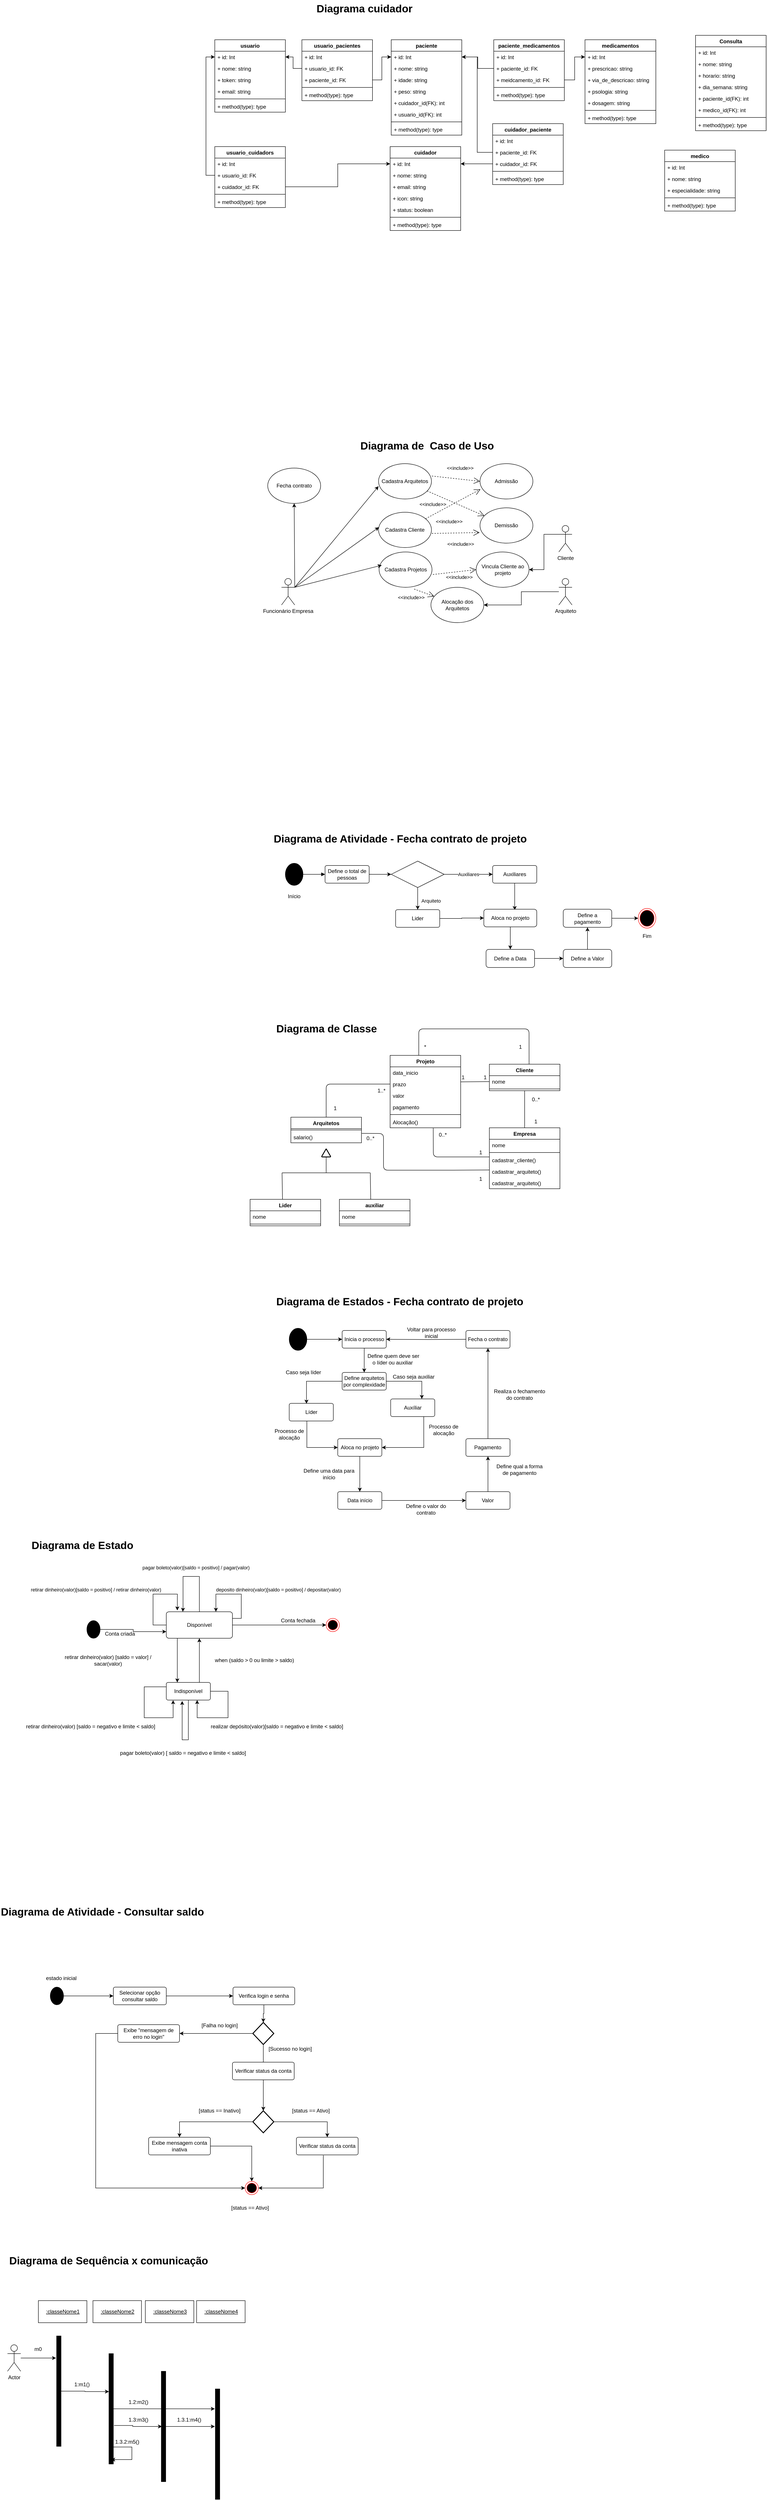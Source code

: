 <mxfile version="13.8.1" type="github">
  <diagram id="7yfuaPFkPIxmF3ERDpuB" name="Page-1">
    <mxGraphModel dx="2014" dy="1769" grid="1" gridSize="10" guides="1" tooltips="1" connect="1" arrows="1" fold="1" page="1" pageScale="1" pageWidth="827" pageHeight="1169" math="0" shadow="0">
      <root>
        <mxCell id="0" />
        <mxCell id="1" parent="0" />
        <mxCell id="OQ-tgse1IF2DtPBvfUPW-3" value="Funcionário Empresa&lt;br&gt;" style="shape=umlActor;verticalLabelPosition=bottom;verticalAlign=top;html=1;outlineConnect=0;" parent="1" vertex="1">
          <mxGeometry x="111.25" y="220" width="30" height="60" as="geometry" />
        </mxCell>
        <mxCell id="YpTb2yDTS_H1-tRBZsGE-2" value="Cadastra Arquitetos" style="ellipse;whiteSpace=wrap;html=1;" parent="1" vertex="1">
          <mxGeometry x="331.25" y="-40" width="120" height="80" as="geometry" />
        </mxCell>
        <mxCell id="nLzH2ek33vE7qJnSyAT2-4" value="Cadastra Cliente" style="ellipse;whiteSpace=wrap;html=1;" parent="1" vertex="1">
          <mxGeometry x="331.25" y="70" width="120" height="80" as="geometry" />
        </mxCell>
        <mxCell id="nLzH2ek33vE7qJnSyAT2-5" value="" style="endArrow=classic;html=1;exitX=1;exitY=0.333;exitDx=0;exitDy=0;exitPerimeter=0;entryX=0.008;entryY=0.425;entryDx=0;entryDy=0;entryPerimeter=0;" parent="1" source="OQ-tgse1IF2DtPBvfUPW-3" target="nLzH2ek33vE7qJnSyAT2-4" edge="1">
          <mxGeometry width="50" height="50" relative="1" as="geometry">
            <mxPoint x="381.25" y="330" as="sourcePoint" />
            <mxPoint x="431.25" y="280" as="targetPoint" />
          </mxGeometry>
        </mxCell>
        <mxCell id="nLzH2ek33vE7qJnSyAT2-6" value="Cadastra Projetos" style="ellipse;whiteSpace=wrap;html=1;" parent="1" vertex="1">
          <mxGeometry x="332.5" y="160" width="120" height="80" as="geometry" />
        </mxCell>
        <mxCell id="BsANQgFrOGwPwV-zjlsd-1" value="" style="endArrow=classic;html=1;entryX=0.05;entryY=0.375;entryDx=0;entryDy=0;entryPerimeter=0;" parent="1" target="nLzH2ek33vE7qJnSyAT2-6" edge="1">
          <mxGeometry width="50" height="50" relative="1" as="geometry">
            <mxPoint x="141.25" y="240" as="sourcePoint" />
            <mxPoint x="316.21" y="244" as="targetPoint" />
          </mxGeometry>
        </mxCell>
        <mxCell id="BsANQgFrOGwPwV-zjlsd-2" value="" style="endArrow=classic;html=1;entryX=0;entryY=0.638;entryDx=0;entryDy=0;entryPerimeter=0;" parent="1" target="YpTb2yDTS_H1-tRBZsGE-2" edge="1">
          <mxGeometry width="50" height="50" relative="1" as="geometry">
            <mxPoint x="141.25" y="240" as="sourcePoint" />
            <mxPoint x="431.25" y="280" as="targetPoint" />
          </mxGeometry>
        </mxCell>
        <mxCell id="BsANQgFrOGwPwV-zjlsd-3" value="Fecha contrato" style="ellipse;whiteSpace=wrap;html=1;" parent="1" vertex="1">
          <mxGeometry x="80" y="-30" width="120" height="80" as="geometry" />
        </mxCell>
        <mxCell id="BsANQgFrOGwPwV-zjlsd-4" value="" style="endArrow=classic;html=1;entryX=0.5;entryY=1;entryDx=0;entryDy=0;" parent="1" target="BsANQgFrOGwPwV-zjlsd-3" edge="1">
          <mxGeometry width="50" height="50" relative="1" as="geometry">
            <mxPoint x="141.25" y="240" as="sourcePoint" />
            <mxPoint x="431.25" y="340" as="targetPoint" />
          </mxGeometry>
        </mxCell>
        <mxCell id="BsANQgFrOGwPwV-zjlsd-6" value="Alocação dos Arquitetos" style="ellipse;whiteSpace=wrap;html=1;" parent="1" vertex="1">
          <mxGeometry x="450" y="240" width="120" height="80" as="geometry" />
        </mxCell>
        <mxCell id="BsANQgFrOGwPwV-zjlsd-9" value="Vincula Cliente ao projeto" style="ellipse;whiteSpace=wrap;html=1;" parent="1" vertex="1">
          <mxGeometry x="552.5" y="160" width="120" height="80" as="geometry" />
        </mxCell>
        <mxCell id="BsANQgFrOGwPwV-zjlsd-17" value="&amp;lt;&amp;lt;include&amp;gt;&amp;gt;" style="endArrow=open;endSize=12;dashed=1;html=1;exitX=1.017;exitY=0.638;exitDx=0;exitDy=0;exitPerimeter=0;entryX=0;entryY=0.5;entryDx=0;entryDy=0;" parent="1" source="nLzH2ek33vE7qJnSyAT2-6" target="BsANQgFrOGwPwV-zjlsd-9" edge="1">
          <mxGeometry x="0.186" y="-13" width="160" relative="1" as="geometry">
            <mxPoint x="361.25" y="220" as="sourcePoint" />
            <mxPoint x="581.25" y="240" as="targetPoint" />
            <mxPoint as="offset" />
          </mxGeometry>
        </mxCell>
        <mxCell id="BsANQgFrOGwPwV-zjlsd-18" value="Admissão" style="ellipse;whiteSpace=wrap;html=1;" parent="1" vertex="1">
          <mxGeometry x="561.25" y="-40" width="120" height="80" as="geometry" />
        </mxCell>
        <mxCell id="BsANQgFrOGwPwV-zjlsd-19" value="Demissão" style="ellipse;whiteSpace=wrap;html=1;" parent="1" vertex="1">
          <mxGeometry x="561.25" y="60" width="120" height="80" as="geometry" />
        </mxCell>
        <mxCell id="BsANQgFrOGwPwV-zjlsd-20" value="&amp;lt;&amp;lt;include&amp;gt;&amp;gt;" style="endArrow=open;endSize=12;dashed=1;html=1;exitX=1.008;exitY=0.6;exitDx=0;exitDy=0;exitPerimeter=0;entryX=-0.008;entryY=0.7;entryDx=0;entryDy=0;entryPerimeter=0;" parent="1" source="nLzH2ek33vE7qJnSyAT2-4" target="BsANQgFrOGwPwV-zjlsd-19" edge="1">
          <mxGeometry x="0.183" y="-26" width="160" relative="1" as="geometry">
            <mxPoint x="463.29" y="271.04" as="sourcePoint" />
            <mxPoint x="551.25" y="120" as="targetPoint" />
            <mxPoint y="-1" as="offset" />
          </mxGeometry>
        </mxCell>
        <mxCell id="BsANQgFrOGwPwV-zjlsd-22" value="&amp;lt;&amp;lt;include&amp;gt;&amp;gt;" style="endArrow=open;endSize=12;dashed=1;html=1;exitX=1.008;exitY=0.35;exitDx=0;exitDy=0;exitPerimeter=0;entryX=0;entryY=0.5;entryDx=0;entryDy=0;" parent="1" source="YpTb2yDTS_H1-tRBZsGE-2" target="BsANQgFrOGwPwV-zjlsd-18" edge="1">
          <mxGeometry x="0.118" y="25" width="160" relative="1" as="geometry">
            <mxPoint x="462.21" y="148" as="sourcePoint" />
            <mxPoint x="570.29" y="126" as="targetPoint" />
            <mxPoint as="offset" />
          </mxGeometry>
        </mxCell>
        <mxCell id="BsANQgFrOGwPwV-zjlsd-23" value="&amp;lt;&amp;lt;include&amp;gt;&amp;gt;" style="endArrow=open;endSize=12;dashed=1;html=1;entryX=0.008;entryY=0.725;entryDx=0;entryDy=0;entryPerimeter=0;" parent="1" source="nLzH2ek33vE7qJnSyAT2-4" target="BsANQgFrOGwPwV-zjlsd-18" edge="1">
          <mxGeometry x="-0.374" y="-31" width="160" relative="1" as="geometry">
            <mxPoint x="462.21" y="148" as="sourcePoint" />
            <mxPoint x="570.29" y="126" as="targetPoint" />
            <mxPoint as="offset" />
          </mxGeometry>
        </mxCell>
        <mxCell id="BsANQgFrOGwPwV-zjlsd-24" value="&amp;lt;&amp;lt;include&amp;gt;&amp;gt;" style="endArrow=open;endSize=12;dashed=1;html=1;" parent="1" source="YpTb2yDTS_H1-tRBZsGE-2" target="BsANQgFrOGwPwV-zjlsd-19" edge="1">
          <mxGeometry x="-0.666" y="-23" width="160" relative="1" as="geometry">
            <mxPoint x="452.21" y="-2" as="sourcePoint" />
            <mxPoint x="571.25" y="10" as="targetPoint" />
            <mxPoint as="offset" />
          </mxGeometry>
        </mxCell>
        <mxCell id="Zmke27qp80-n7V2kaBV9-1" value="usuario" style="swimlane;fontStyle=1;align=center;verticalAlign=top;childLayout=stackLayout;horizontal=1;startSize=26;horizontalStack=0;resizeParent=1;resizeParentMax=0;resizeLast=0;collapsible=1;marginBottom=0;" parent="1" vertex="1">
          <mxGeometry x="-40" y="-1000" width="160" height="164" as="geometry" />
        </mxCell>
        <mxCell id="Zmke27qp80-n7V2kaBV9-2" value="+ id: Int" style="text;strokeColor=none;fillColor=none;align=left;verticalAlign=top;spacingLeft=4;spacingRight=4;overflow=hidden;rotatable=0;points=[[0,0.5],[1,0.5]];portConstraint=eastwest;" parent="Zmke27qp80-n7V2kaBV9-1" vertex="1">
          <mxGeometry y="26" width="160" height="26" as="geometry" />
        </mxCell>
        <mxCell id="Zmke27qp80-n7V2kaBV9-6" value="+ nome: string" style="text;strokeColor=none;fillColor=none;align=left;verticalAlign=top;spacingLeft=4;spacingRight=4;overflow=hidden;rotatable=0;points=[[0,0.5],[1,0.5]];portConstraint=eastwest;" parent="Zmke27qp80-n7V2kaBV9-1" vertex="1">
          <mxGeometry y="52" width="160" height="26" as="geometry" />
        </mxCell>
        <mxCell id="Zmke27qp80-n7V2kaBV9-8" value="+ token: string" style="text;strokeColor=none;fillColor=none;align=left;verticalAlign=top;spacingLeft=4;spacingRight=4;overflow=hidden;rotatable=0;points=[[0,0.5],[1,0.5]];portConstraint=eastwest;" parent="Zmke27qp80-n7V2kaBV9-1" vertex="1">
          <mxGeometry y="78" width="160" height="26" as="geometry" />
        </mxCell>
        <mxCell id="upG73qGT7Yx4lrZWbMAd-1" value="+ email: string" style="text;strokeColor=none;fillColor=none;align=left;verticalAlign=top;spacingLeft=4;spacingRight=4;overflow=hidden;rotatable=0;points=[[0,0.5],[1,0.5]];portConstraint=eastwest;" parent="Zmke27qp80-n7V2kaBV9-1" vertex="1">
          <mxGeometry y="104" width="160" height="26" as="geometry" />
        </mxCell>
        <mxCell id="Zmke27qp80-n7V2kaBV9-3" value="" style="line;strokeWidth=1;fillColor=none;align=left;verticalAlign=middle;spacingTop=-1;spacingLeft=3;spacingRight=3;rotatable=0;labelPosition=right;points=[];portConstraint=eastwest;" parent="Zmke27qp80-n7V2kaBV9-1" vertex="1">
          <mxGeometry y="130" width="160" height="8" as="geometry" />
        </mxCell>
        <mxCell id="Zmke27qp80-n7V2kaBV9-4" value="+ method(type): type" style="text;strokeColor=none;fillColor=none;align=left;verticalAlign=top;spacingLeft=4;spacingRight=4;overflow=hidden;rotatable=0;points=[[0,0.5],[1,0.5]];portConstraint=eastwest;" parent="Zmke27qp80-n7V2kaBV9-1" vertex="1">
          <mxGeometry y="138" width="160" height="26" as="geometry" />
        </mxCell>
        <mxCell id="c4MDpF6psAC43s6zEpXG-33" value="usuario_pacientes&#xa;&#xa;" style="swimlane;fontStyle=1;align=center;verticalAlign=top;childLayout=stackLayout;horizontal=1;startSize=26;horizontalStack=0;resizeParent=1;resizeParentMax=0;resizeLast=0;collapsible=1;marginBottom=0;" parent="1" vertex="1">
          <mxGeometry x="157.5" y="-1000" width="160" height="138" as="geometry" />
        </mxCell>
        <mxCell id="c4MDpF6psAC43s6zEpXG-34" value="+ id: Int" style="text;strokeColor=none;fillColor=none;align=left;verticalAlign=top;spacingLeft=4;spacingRight=4;overflow=hidden;rotatable=0;points=[[0,0.5],[1,0.5]];portConstraint=eastwest;" parent="c4MDpF6psAC43s6zEpXG-33" vertex="1">
          <mxGeometry y="26" width="160" height="26" as="geometry" />
        </mxCell>
        <mxCell id="c4MDpF6psAC43s6zEpXG-36" value="+ usuario_id: FK" style="text;strokeColor=none;fillColor=none;align=left;verticalAlign=top;spacingLeft=4;spacingRight=4;overflow=hidden;rotatable=0;points=[[0,0.5],[1,0.5]];portConstraint=eastwest;" parent="c4MDpF6psAC43s6zEpXG-33" vertex="1">
          <mxGeometry y="52" width="160" height="26" as="geometry" />
        </mxCell>
        <mxCell id="c4MDpF6psAC43s6zEpXG-35" value="+ paciente_id: FK" style="text;strokeColor=none;fillColor=none;align=left;verticalAlign=top;spacingLeft=4;spacingRight=4;overflow=hidden;rotatable=0;points=[[0,0.5],[1,0.5]];portConstraint=eastwest;" parent="c4MDpF6psAC43s6zEpXG-33" vertex="1">
          <mxGeometry y="78" width="160" height="26" as="geometry" />
        </mxCell>
        <mxCell id="c4MDpF6psAC43s6zEpXG-37" value="" style="line;strokeWidth=1;fillColor=none;align=left;verticalAlign=middle;spacingTop=-1;spacingLeft=3;spacingRight=3;rotatable=0;labelPosition=right;points=[];portConstraint=eastwest;" parent="c4MDpF6psAC43s6zEpXG-33" vertex="1">
          <mxGeometry y="104" width="160" height="8" as="geometry" />
        </mxCell>
        <mxCell id="c4MDpF6psAC43s6zEpXG-38" value="+ method(type): type" style="text;strokeColor=none;fillColor=none;align=left;verticalAlign=top;spacingLeft=4;spacingRight=4;overflow=hidden;rotatable=0;points=[[0,0.5],[1,0.5]];portConstraint=eastwest;" parent="c4MDpF6psAC43s6zEpXG-33" vertex="1">
          <mxGeometry y="112" width="160" height="26" as="geometry" />
        </mxCell>
        <mxCell id="Zmke27qp80-n7V2kaBV9-9" value="paciente" style="swimlane;fontStyle=1;align=center;verticalAlign=top;childLayout=stackLayout;horizontal=1;startSize=26;horizontalStack=0;resizeParent=1;resizeParentMax=0;resizeLast=0;collapsible=1;marginBottom=0;" parent="1" vertex="1">
          <mxGeometry x="360" y="-1000" width="160" height="216" as="geometry" />
        </mxCell>
        <mxCell id="Zmke27qp80-n7V2kaBV9-10" value="+ id: Int" style="text;strokeColor=none;fillColor=none;align=left;verticalAlign=top;spacingLeft=4;spacingRight=4;overflow=hidden;rotatable=0;points=[[0,0.5],[1,0.5]];portConstraint=eastwest;" parent="Zmke27qp80-n7V2kaBV9-9" vertex="1">
          <mxGeometry y="26" width="160" height="26" as="geometry" />
        </mxCell>
        <mxCell id="Zmke27qp80-n7V2kaBV9-11" value="+ nome: string" style="text;strokeColor=none;fillColor=none;align=left;verticalAlign=top;spacingLeft=4;spacingRight=4;overflow=hidden;rotatable=0;points=[[0,0.5],[1,0.5]];portConstraint=eastwest;" parent="Zmke27qp80-n7V2kaBV9-9" vertex="1">
          <mxGeometry y="52" width="160" height="26" as="geometry" />
        </mxCell>
        <mxCell id="Zmke27qp80-n7V2kaBV9-12" value="+ idade: string" style="text;strokeColor=none;fillColor=none;align=left;verticalAlign=top;spacingLeft=4;spacingRight=4;overflow=hidden;rotatable=0;points=[[0,0.5],[1,0.5]];portConstraint=eastwest;" parent="Zmke27qp80-n7V2kaBV9-9" vertex="1">
          <mxGeometry y="78" width="160" height="26" as="geometry" />
        </mxCell>
        <mxCell id="Zmke27qp80-n7V2kaBV9-28" value="+ peso: string" style="text;strokeColor=none;fillColor=none;align=left;verticalAlign=top;spacingLeft=4;spacingRight=4;overflow=hidden;rotatable=0;points=[[0,0.5],[1,0.5]];portConstraint=eastwest;" parent="Zmke27qp80-n7V2kaBV9-9" vertex="1">
          <mxGeometry y="104" width="160" height="26" as="geometry" />
        </mxCell>
        <mxCell id="c4MDpF6psAC43s6zEpXG-1" value="+ cuidador_id(FK): int" style="text;strokeColor=none;fillColor=none;align=left;verticalAlign=top;spacingLeft=4;spacingRight=4;overflow=hidden;rotatable=0;points=[[0,0.5],[1,0.5]];portConstraint=eastwest;" parent="Zmke27qp80-n7V2kaBV9-9" vertex="1">
          <mxGeometry y="130" width="160" height="26" as="geometry" />
        </mxCell>
        <mxCell id="Zmke27qp80-n7V2kaBV9-31" value="+ usuario_id(FK): int" style="text;strokeColor=none;fillColor=none;align=left;verticalAlign=top;spacingLeft=4;spacingRight=4;overflow=hidden;rotatable=0;points=[[0,0.5],[1,0.5]];portConstraint=eastwest;" parent="Zmke27qp80-n7V2kaBV9-9" vertex="1">
          <mxGeometry y="156" width="160" height="26" as="geometry" />
        </mxCell>
        <mxCell id="Zmke27qp80-n7V2kaBV9-13" value="" style="line;strokeWidth=1;fillColor=none;align=left;verticalAlign=middle;spacingTop=-1;spacingLeft=3;spacingRight=3;rotatable=0;labelPosition=right;points=[];portConstraint=eastwest;" parent="Zmke27qp80-n7V2kaBV9-9" vertex="1">
          <mxGeometry y="182" width="160" height="8" as="geometry" />
        </mxCell>
        <mxCell id="Zmke27qp80-n7V2kaBV9-14" value="+ method(type): type" style="text;strokeColor=none;fillColor=none;align=left;verticalAlign=top;spacingLeft=4;spacingRight=4;overflow=hidden;rotatable=0;points=[[0,0.5],[1,0.5]];portConstraint=eastwest;" parent="Zmke27qp80-n7V2kaBV9-9" vertex="1">
          <mxGeometry y="190" width="160" height="26" as="geometry" />
        </mxCell>
        <mxCell id="Zmke27qp80-n7V2kaBV9-15" value="Consulta" style="swimlane;fontStyle=1;align=center;verticalAlign=top;childLayout=stackLayout;horizontal=1;startSize=26;horizontalStack=0;resizeParent=1;resizeParentMax=0;resizeLast=0;collapsible=1;marginBottom=0;" parent="1" vertex="1">
          <mxGeometry x="1050" y="-1010" width="160" height="216" as="geometry" />
        </mxCell>
        <mxCell id="Zmke27qp80-n7V2kaBV9-16" value="+ id: Int" style="text;strokeColor=none;fillColor=none;align=left;verticalAlign=top;spacingLeft=4;spacingRight=4;overflow=hidden;rotatable=0;points=[[0,0.5],[1,0.5]];portConstraint=eastwest;" parent="Zmke27qp80-n7V2kaBV9-15" vertex="1">
          <mxGeometry y="26" width="160" height="26" as="geometry" />
        </mxCell>
        <mxCell id="Zmke27qp80-n7V2kaBV9-17" value="+ nome: string" style="text;strokeColor=none;fillColor=none;align=left;verticalAlign=top;spacingLeft=4;spacingRight=4;overflow=hidden;rotatable=0;points=[[0,0.5],[1,0.5]];portConstraint=eastwest;" parent="Zmke27qp80-n7V2kaBV9-15" vertex="1">
          <mxGeometry y="52" width="160" height="26" as="geometry" />
        </mxCell>
        <mxCell id="Zmke27qp80-n7V2kaBV9-29" value="+ horario: string" style="text;strokeColor=none;fillColor=none;align=left;verticalAlign=top;spacingLeft=4;spacingRight=4;overflow=hidden;rotatable=0;points=[[0,0.5],[1,0.5]];portConstraint=eastwest;" parent="Zmke27qp80-n7V2kaBV9-15" vertex="1">
          <mxGeometry y="78" width="160" height="26" as="geometry" />
        </mxCell>
        <mxCell id="Zmke27qp80-n7V2kaBV9-18" value="+ dia_semana: string" style="text;strokeColor=none;fillColor=none;align=left;verticalAlign=top;spacingLeft=4;spacingRight=4;overflow=hidden;rotatable=0;points=[[0,0.5],[1,0.5]];portConstraint=eastwest;" parent="Zmke27qp80-n7V2kaBV9-15" vertex="1">
          <mxGeometry y="104" width="160" height="26" as="geometry" />
        </mxCell>
        <mxCell id="Zmke27qp80-n7V2kaBV9-41" value="+ paciente_id(FK): int" style="text;strokeColor=none;fillColor=none;align=left;verticalAlign=top;spacingLeft=4;spacingRight=4;overflow=hidden;rotatable=0;points=[[0,0.5],[1,0.5]];portConstraint=eastwest;" parent="Zmke27qp80-n7V2kaBV9-15" vertex="1">
          <mxGeometry y="130" width="160" height="26" as="geometry" />
        </mxCell>
        <mxCell id="Zmke27qp80-n7V2kaBV9-42" value="+ medico_id(FK): int" style="text;strokeColor=none;fillColor=none;align=left;verticalAlign=top;spacingLeft=4;spacingRight=4;overflow=hidden;rotatable=0;points=[[0,0.5],[1,0.5]];portConstraint=eastwest;" parent="Zmke27qp80-n7V2kaBV9-15" vertex="1">
          <mxGeometry y="156" width="160" height="26" as="geometry" />
        </mxCell>
        <mxCell id="Zmke27qp80-n7V2kaBV9-19" value="" style="line;strokeWidth=1;fillColor=none;align=left;verticalAlign=middle;spacingTop=-1;spacingLeft=3;spacingRight=3;rotatable=0;labelPosition=right;points=[];portConstraint=eastwest;" parent="Zmke27qp80-n7V2kaBV9-15" vertex="1">
          <mxGeometry y="182" width="160" height="8" as="geometry" />
        </mxCell>
        <mxCell id="Zmke27qp80-n7V2kaBV9-20" value="+ method(type): type" style="text;strokeColor=none;fillColor=none;align=left;verticalAlign=top;spacingLeft=4;spacingRight=4;overflow=hidden;rotatable=0;points=[[0,0.5],[1,0.5]];portConstraint=eastwest;" parent="Zmke27qp80-n7V2kaBV9-15" vertex="1">
          <mxGeometry y="190" width="160" height="26" as="geometry" />
        </mxCell>
        <mxCell id="61xOX5XvbNyRCr6D45jo-10" value="cuidador_paciente&#xa;" style="swimlane;fontStyle=1;align=center;verticalAlign=top;childLayout=stackLayout;horizontal=1;startSize=26;horizontalStack=0;resizeParent=1;resizeParentMax=0;resizeLast=0;collapsible=1;marginBottom=0;" parent="1" vertex="1">
          <mxGeometry x="590" y="-810" width="160" height="138" as="geometry" />
        </mxCell>
        <mxCell id="61xOX5XvbNyRCr6D45jo-11" value="+ id: Int" style="text;strokeColor=none;fillColor=none;align=left;verticalAlign=top;spacingLeft=4;spacingRight=4;overflow=hidden;rotatable=0;points=[[0,0.5],[1,0.5]];portConstraint=eastwest;" parent="61xOX5XvbNyRCr6D45jo-10" vertex="1">
          <mxGeometry y="26" width="160" height="26" as="geometry" />
        </mxCell>
        <mxCell id="61xOX5XvbNyRCr6D45jo-12" value="+ paciente_id: FK" style="text;strokeColor=none;fillColor=none;align=left;verticalAlign=top;spacingLeft=4;spacingRight=4;overflow=hidden;rotatable=0;points=[[0,0.5],[1,0.5]];portConstraint=eastwest;" parent="61xOX5XvbNyRCr6D45jo-10" vertex="1">
          <mxGeometry y="52" width="160" height="26" as="geometry" />
        </mxCell>
        <mxCell id="61xOX5XvbNyRCr6D45jo-13" value="+ cuidador_id: FK" style="text;strokeColor=none;fillColor=none;align=left;verticalAlign=top;spacingLeft=4;spacingRight=4;overflow=hidden;rotatable=0;points=[[0,0.5],[1,0.5]];portConstraint=eastwest;" parent="61xOX5XvbNyRCr6D45jo-10" vertex="1">
          <mxGeometry y="78" width="160" height="26" as="geometry" />
        </mxCell>
        <mxCell id="61xOX5XvbNyRCr6D45jo-14" value="" style="line;strokeWidth=1;fillColor=none;align=left;verticalAlign=middle;spacingTop=-1;spacingLeft=3;spacingRight=3;rotatable=0;labelPosition=right;points=[];portConstraint=eastwest;" parent="61xOX5XvbNyRCr6D45jo-10" vertex="1">
          <mxGeometry y="104" width="160" height="8" as="geometry" />
        </mxCell>
        <mxCell id="61xOX5XvbNyRCr6D45jo-15" value="+ method(type): type" style="text;strokeColor=none;fillColor=none;align=left;verticalAlign=top;spacingLeft=4;spacingRight=4;overflow=hidden;rotatable=0;points=[[0,0.5],[1,0.5]];portConstraint=eastwest;" parent="61xOX5XvbNyRCr6D45jo-10" vertex="1">
          <mxGeometry y="112" width="160" height="26" as="geometry" />
        </mxCell>
        <mxCell id="c4MDpF6psAC43s6zEpXG-13" value="paciente_medicamentos&#xa;" style="swimlane;fontStyle=1;align=center;verticalAlign=top;childLayout=stackLayout;horizontal=1;startSize=26;horizontalStack=0;resizeParent=1;resizeParentMax=0;resizeLast=0;collapsible=1;marginBottom=0;" parent="1" vertex="1">
          <mxGeometry x="592.5" y="-1000" width="160" height="138" as="geometry" />
        </mxCell>
        <mxCell id="c4MDpF6psAC43s6zEpXG-14" value="+ id: Int" style="text;strokeColor=none;fillColor=none;align=left;verticalAlign=top;spacingLeft=4;spacingRight=4;overflow=hidden;rotatable=0;points=[[0,0.5],[1,0.5]];portConstraint=eastwest;" parent="c4MDpF6psAC43s6zEpXG-13" vertex="1">
          <mxGeometry y="26" width="160" height="26" as="geometry" />
        </mxCell>
        <mxCell id="c4MDpF6psAC43s6zEpXG-15" value="+ paciente_id: FK" style="text;strokeColor=none;fillColor=none;align=left;verticalAlign=top;spacingLeft=4;spacingRight=4;overflow=hidden;rotatable=0;points=[[0,0.5],[1,0.5]];portConstraint=eastwest;" parent="c4MDpF6psAC43s6zEpXG-13" vertex="1">
          <mxGeometry y="52" width="160" height="26" as="geometry" />
        </mxCell>
        <mxCell id="c4MDpF6psAC43s6zEpXG-16" value="+ meidcamento_id: FK" style="text;strokeColor=none;fillColor=none;align=left;verticalAlign=top;spacingLeft=4;spacingRight=4;overflow=hidden;rotatable=0;points=[[0,0.5],[1,0.5]];portConstraint=eastwest;" parent="c4MDpF6psAC43s6zEpXG-13" vertex="1">
          <mxGeometry y="78" width="160" height="26" as="geometry" />
        </mxCell>
        <mxCell id="c4MDpF6psAC43s6zEpXG-17" value="" style="line;strokeWidth=1;fillColor=none;align=left;verticalAlign=middle;spacingTop=-1;spacingLeft=3;spacingRight=3;rotatable=0;labelPosition=right;points=[];portConstraint=eastwest;" parent="c4MDpF6psAC43s6zEpXG-13" vertex="1">
          <mxGeometry y="104" width="160" height="8" as="geometry" />
        </mxCell>
        <mxCell id="c4MDpF6psAC43s6zEpXG-18" value="+ method(type): type" style="text;strokeColor=none;fillColor=none;align=left;verticalAlign=top;spacingLeft=4;spacingRight=4;overflow=hidden;rotatable=0;points=[[0,0.5],[1,0.5]];portConstraint=eastwest;" parent="c4MDpF6psAC43s6zEpXG-13" vertex="1">
          <mxGeometry y="112" width="160" height="26" as="geometry" />
        </mxCell>
        <mxCell id="2VzlAIsML0tuuIw_F1Kv-1" value="medicamentos&#xa;" style="swimlane;fontStyle=1;align=center;verticalAlign=top;childLayout=stackLayout;horizontal=1;startSize=26;horizontalStack=0;resizeParent=1;resizeParentMax=0;resizeLast=0;collapsible=1;marginBottom=0;" parent="1" vertex="1">
          <mxGeometry x="799.34" y="-1000" width="160.66" height="190" as="geometry" />
        </mxCell>
        <mxCell id="2VzlAIsML0tuuIw_F1Kv-2" value="+ id: Int" style="text;strokeColor=none;fillColor=none;align=left;verticalAlign=top;spacingLeft=4;spacingRight=4;overflow=hidden;rotatable=0;points=[[0,0.5],[1,0.5]];portConstraint=eastwest;" parent="2VzlAIsML0tuuIw_F1Kv-1" vertex="1">
          <mxGeometry y="26" width="160.66" height="26" as="geometry" />
        </mxCell>
        <mxCell id="2VzlAIsML0tuuIw_F1Kv-3" value="+ prescricao: string" style="text;strokeColor=none;fillColor=none;align=left;verticalAlign=top;spacingLeft=4;spacingRight=4;overflow=hidden;rotatable=0;points=[[0,0.5],[1,0.5]];portConstraint=eastwest;" parent="2VzlAIsML0tuuIw_F1Kv-1" vertex="1">
          <mxGeometry y="52" width="160.66" height="26" as="geometry" />
        </mxCell>
        <mxCell id="2VzlAIsML0tuuIw_F1Kv-4" value="+ via_de_descricao: string" style="text;strokeColor=none;fillColor=none;align=left;verticalAlign=top;spacingLeft=4;spacingRight=4;overflow=hidden;rotatable=0;points=[[0,0.5],[1,0.5]];portConstraint=eastwest;" parent="2VzlAIsML0tuuIw_F1Kv-1" vertex="1">
          <mxGeometry y="78" width="160.66" height="26" as="geometry" />
        </mxCell>
        <mxCell id="2VzlAIsML0tuuIw_F1Kv-5" value="+ psologia: string" style="text;strokeColor=none;fillColor=none;align=left;verticalAlign=top;spacingLeft=4;spacingRight=4;overflow=hidden;rotatable=0;points=[[0,0.5],[1,0.5]];portConstraint=eastwest;" parent="2VzlAIsML0tuuIw_F1Kv-1" vertex="1">
          <mxGeometry y="104" width="160.66" height="26" as="geometry" />
        </mxCell>
        <mxCell id="2VzlAIsML0tuuIw_F1Kv-9" value="+ dosagem: string" style="text;strokeColor=none;fillColor=none;align=left;verticalAlign=top;spacingLeft=4;spacingRight=4;overflow=hidden;rotatable=0;points=[[0,0.5],[1,0.5]];portConstraint=eastwest;" parent="2VzlAIsML0tuuIw_F1Kv-1" vertex="1">
          <mxGeometry y="130" width="160.66" height="26" as="geometry" />
        </mxCell>
        <mxCell id="2VzlAIsML0tuuIw_F1Kv-7" value="" style="line;strokeWidth=1;fillColor=none;align=left;verticalAlign=middle;spacingTop=-1;spacingLeft=3;spacingRight=3;rotatable=0;labelPosition=right;points=[];portConstraint=eastwest;" parent="2VzlAIsML0tuuIw_F1Kv-1" vertex="1">
          <mxGeometry y="156" width="160.66" height="8" as="geometry" />
        </mxCell>
        <mxCell id="2VzlAIsML0tuuIw_F1Kv-8" value="+ method(type): type" style="text;strokeColor=none;fillColor=none;align=left;verticalAlign=top;spacingLeft=4;spacingRight=4;overflow=hidden;rotatable=0;points=[[0,0.5],[1,0.5]];portConstraint=eastwest;" parent="2VzlAIsML0tuuIw_F1Kv-1" vertex="1">
          <mxGeometry y="164" width="160.66" height="26" as="geometry" />
        </mxCell>
        <mxCell id="8guNKXexJQ4U-WP37phq-1" value="" style="shape=mxgraph.bpmn.shape;html=1;verticalLabelPosition=bottom;labelBackgroundColor=#000;verticalAlign=top;align=center;perimeter=ellipsePerimeter;outlineConnect=0;outline=standard;symbol=general;strokeColor=#000;fillColor=#000000;" parent="1" vertex="1">
          <mxGeometry x="120" y="865" width="40" height="50" as="geometry" />
        </mxCell>
        <mxCell id="8guNKXexJQ4U-WP37phq-3" value="" style="endArrow=block;endFill=1;endSize=6;html=1;exitX=1;exitY=0.5;exitDx=0;exitDy=0;entryX=0;entryY=0.5;entryDx=0;entryDy=0;" parent="1" source="8guNKXexJQ4U-WP37phq-1" target="8guNKXexJQ4U-WP37phq-5" edge="1">
          <mxGeometry width="100" relative="1" as="geometry">
            <mxPoint x="340" y="870" as="sourcePoint" />
            <mxPoint x="240" y="905" as="targetPoint" />
          </mxGeometry>
        </mxCell>
        <mxCell id="8guNKXexJQ4U-WP37phq-4" value="" style="shape=rhombus;perimeter=rhombusPerimeter;whiteSpace=wrap;html=1;align=center;" parent="1" vertex="1">
          <mxGeometry x="360" y="860" width="120" height="60" as="geometry" />
        </mxCell>
        <mxCell id="8guNKXexJQ4U-WP37phq-5" value="Define o total de pessoas" style="rounded=1;arcSize=10;whiteSpace=wrap;html=1;align=center;" parent="1" vertex="1">
          <mxGeometry x="210" y="870" width="100" height="40" as="geometry" />
        </mxCell>
        <mxCell id="8guNKXexJQ4U-WP37phq-9" value="" style="endArrow=classic;html=1;entryX=0;entryY=0.5;entryDx=0;entryDy=0;exitX=1;exitY=0.5;exitDx=0;exitDy=0;" parent="1" source="8guNKXexJQ4U-WP37phq-5" target="8guNKXexJQ4U-WP37phq-4" edge="1">
          <mxGeometry relative="1" as="geometry">
            <mxPoint x="340" y="970" as="sourcePoint" />
            <mxPoint x="440" y="970" as="targetPoint" />
          </mxGeometry>
        </mxCell>
        <mxCell id="8guNKXexJQ4U-WP37phq-11" value="" style="endArrow=classic;html=1;exitX=0.5;exitY=1;exitDx=0;exitDy=0;" parent="1" source="8guNKXexJQ4U-WP37phq-4" target="8guNKXexJQ4U-WP37phq-16" edge="1">
          <mxGeometry relative="1" as="geometry">
            <mxPoint x="540" y="940" as="sourcePoint" />
            <mxPoint x="550" y="1040" as="targetPoint" />
          </mxGeometry>
        </mxCell>
        <mxCell id="8guNKXexJQ4U-WP37phq-12" value="Arquiteto" style="edgeLabel;resizable=0;html=1;align=center;verticalAlign=middle;" parent="8guNKXexJQ4U-WP37phq-11" connectable="0" vertex="1">
          <mxGeometry relative="1" as="geometry">
            <mxPoint x="30" y="5" as="offset" />
          </mxGeometry>
        </mxCell>
        <mxCell id="8guNKXexJQ4U-WP37phq-13" value="" style="endArrow=classic;html=1;exitX=1;exitY=0.5;exitDx=0;exitDy=0;entryX=0;entryY=0.5;entryDx=0;entryDy=0;" parent="1" source="8guNKXexJQ4U-WP37phq-4" target="8guNKXexJQ4U-WP37phq-15" edge="1">
          <mxGeometry relative="1" as="geometry">
            <mxPoint x="340" y="1030" as="sourcePoint" />
            <mxPoint x="700" y="900" as="targetPoint" />
          </mxGeometry>
        </mxCell>
        <mxCell id="8guNKXexJQ4U-WP37phq-14" value="Auxiliares" style="edgeLabel;resizable=0;html=1;align=center;verticalAlign=middle;" parent="8guNKXexJQ4U-WP37phq-13" connectable="0" vertex="1">
          <mxGeometry relative="1" as="geometry" />
        </mxCell>
        <mxCell id="8guNKXexJQ4U-WP37phq-17" style="edgeStyle=orthogonalEdgeStyle;rounded=0;orthogonalLoop=1;jettySize=auto;html=1;entryX=0.583;entryY=0.05;entryDx=0;entryDy=0;entryPerimeter=0;" parent="1" source="8guNKXexJQ4U-WP37phq-15" target="8guNKXexJQ4U-WP37phq-19" edge="1">
          <mxGeometry relative="1" as="geometry">
            <mxPoint x="750" y="1020" as="targetPoint" />
          </mxGeometry>
        </mxCell>
        <mxCell id="8guNKXexJQ4U-WP37phq-15" value="Auxiliares" style="rounded=1;arcSize=10;whiteSpace=wrap;html=1;align=center;" parent="1" vertex="1">
          <mxGeometry x="590" y="870" width="100" height="40" as="geometry" />
        </mxCell>
        <mxCell id="8guNKXexJQ4U-WP37phq-18" style="edgeStyle=orthogonalEdgeStyle;rounded=0;orthogonalLoop=1;jettySize=auto;html=1;" parent="1" source="8guNKXexJQ4U-WP37phq-16" target="8guNKXexJQ4U-WP37phq-19" edge="1">
          <mxGeometry relative="1" as="geometry">
            <mxPoint x="700" y="1060" as="targetPoint" />
          </mxGeometry>
        </mxCell>
        <mxCell id="c4MDpF6psAC43s6zEpXG-5" value="usuario_cuidadors&#xa;" style="swimlane;fontStyle=1;align=center;verticalAlign=top;childLayout=stackLayout;horizontal=1;startSize=26;horizontalStack=0;resizeParent=1;resizeParentMax=0;resizeLast=0;collapsible=1;marginBottom=0;" parent="1" vertex="1">
          <mxGeometry x="-40" y="-758" width="160" height="138" as="geometry" />
        </mxCell>
        <mxCell id="c4MDpF6psAC43s6zEpXG-6" value="+ id: Int" style="text;strokeColor=none;fillColor=none;align=left;verticalAlign=top;spacingLeft=4;spacingRight=4;overflow=hidden;rotatable=0;points=[[0,0.5],[1,0.5]];portConstraint=eastwest;" parent="c4MDpF6psAC43s6zEpXG-5" vertex="1">
          <mxGeometry y="26" width="160" height="26" as="geometry" />
        </mxCell>
        <mxCell id="c4MDpF6psAC43s6zEpXG-8" value="+ usuario_id: FK" style="text;strokeColor=none;fillColor=none;align=left;verticalAlign=top;spacingLeft=4;spacingRight=4;overflow=hidden;rotatable=0;points=[[0,0.5],[1,0.5]];portConstraint=eastwest;" parent="c4MDpF6psAC43s6zEpXG-5" vertex="1">
          <mxGeometry y="52" width="160" height="26" as="geometry" />
        </mxCell>
        <mxCell id="c4MDpF6psAC43s6zEpXG-7" value="+ cuidador_id: FK" style="text;strokeColor=none;fillColor=none;align=left;verticalAlign=top;spacingLeft=4;spacingRight=4;overflow=hidden;rotatable=0;points=[[0,0.5],[1,0.5]];portConstraint=eastwest;" parent="c4MDpF6psAC43s6zEpXG-5" vertex="1">
          <mxGeometry y="78" width="160" height="26" as="geometry" />
        </mxCell>
        <mxCell id="c4MDpF6psAC43s6zEpXG-9" value="" style="line;strokeWidth=1;fillColor=none;align=left;verticalAlign=middle;spacingTop=-1;spacingLeft=3;spacingRight=3;rotatable=0;labelPosition=right;points=[];portConstraint=eastwest;" parent="c4MDpF6psAC43s6zEpXG-5" vertex="1">
          <mxGeometry y="104" width="160" height="8" as="geometry" />
        </mxCell>
        <mxCell id="c4MDpF6psAC43s6zEpXG-10" value="+ method(type): type" style="text;strokeColor=none;fillColor=none;align=left;verticalAlign=top;spacingLeft=4;spacingRight=4;overflow=hidden;rotatable=0;points=[[0,0.5],[1,0.5]];portConstraint=eastwest;" parent="c4MDpF6psAC43s6zEpXG-5" vertex="1">
          <mxGeometry y="112" width="160" height="26" as="geometry" />
        </mxCell>
        <mxCell id="Zmke27qp80-n7V2kaBV9-21" value="cuidador" style="swimlane;fontStyle=1;align=center;verticalAlign=top;childLayout=stackLayout;horizontal=1;startSize=26;horizontalStack=0;resizeParent=1;resizeParentMax=0;resizeLast=0;collapsible=1;marginBottom=0;" parent="1" vertex="1">
          <mxGeometry x="357.5" y="-758" width="160" height="190" as="geometry" />
        </mxCell>
        <mxCell id="Zmke27qp80-n7V2kaBV9-22" value="+ id: Int" style="text;strokeColor=none;fillColor=none;align=left;verticalAlign=top;spacingLeft=4;spacingRight=4;overflow=hidden;rotatable=0;points=[[0,0.5],[1,0.5]];portConstraint=eastwest;" parent="Zmke27qp80-n7V2kaBV9-21" vertex="1">
          <mxGeometry y="26" width="160" height="26" as="geometry" />
        </mxCell>
        <mxCell id="Zmke27qp80-n7V2kaBV9-23" value="+ nome: string" style="text;strokeColor=none;fillColor=none;align=left;verticalAlign=top;spacingLeft=4;spacingRight=4;overflow=hidden;rotatable=0;points=[[0,0.5],[1,0.5]];portConstraint=eastwest;" parent="Zmke27qp80-n7V2kaBV9-21" vertex="1">
          <mxGeometry y="52" width="160" height="26" as="geometry" />
        </mxCell>
        <mxCell id="Zmke27qp80-n7V2kaBV9-27" value="+ email: string" style="text;strokeColor=none;fillColor=none;align=left;verticalAlign=top;spacingLeft=4;spacingRight=4;overflow=hidden;rotatable=0;points=[[0,0.5],[1,0.5]];portConstraint=eastwest;" parent="Zmke27qp80-n7V2kaBV9-21" vertex="1">
          <mxGeometry y="78" width="160" height="26" as="geometry" />
        </mxCell>
        <mxCell id="Zmke27qp80-n7V2kaBV9-46" value="+ icon: string" style="text;strokeColor=none;fillColor=none;align=left;verticalAlign=top;spacingLeft=4;spacingRight=4;overflow=hidden;rotatable=0;points=[[0,0.5],[1,0.5]];portConstraint=eastwest;" parent="Zmke27qp80-n7V2kaBV9-21" vertex="1">
          <mxGeometry y="104" width="160" height="26" as="geometry" />
        </mxCell>
        <mxCell id="Zmke27qp80-n7V2kaBV9-47" value="+ status: boolean" style="text;strokeColor=none;fillColor=none;align=left;verticalAlign=top;spacingLeft=4;spacingRight=4;overflow=hidden;rotatable=0;points=[[0,0.5],[1,0.5]];portConstraint=eastwest;" parent="Zmke27qp80-n7V2kaBV9-21" vertex="1">
          <mxGeometry y="130" width="160" height="26" as="geometry" />
        </mxCell>
        <mxCell id="Zmke27qp80-n7V2kaBV9-25" value="" style="line;strokeWidth=1;fillColor=none;align=left;verticalAlign=middle;spacingTop=-1;spacingLeft=3;spacingRight=3;rotatable=0;labelPosition=right;points=[];portConstraint=eastwest;" parent="Zmke27qp80-n7V2kaBV9-21" vertex="1">
          <mxGeometry y="156" width="160" height="8" as="geometry" />
        </mxCell>
        <mxCell id="Zmke27qp80-n7V2kaBV9-26" value="+ method(type): type" style="text;strokeColor=none;fillColor=none;align=left;verticalAlign=top;spacingLeft=4;spacingRight=4;overflow=hidden;rotatable=0;points=[[0,0.5],[1,0.5]];portConstraint=eastwest;" parent="Zmke27qp80-n7V2kaBV9-21" vertex="1">
          <mxGeometry y="164" width="160" height="26" as="geometry" />
        </mxCell>
        <mxCell id="Zmke27qp80-n7V2kaBV9-34" value="medico" style="swimlane;fontStyle=1;align=center;verticalAlign=top;childLayout=stackLayout;horizontal=1;startSize=26;horizontalStack=0;resizeParent=1;resizeParentMax=0;resizeLast=0;collapsible=1;marginBottom=0;" parent="1" vertex="1">
          <mxGeometry x="980" y="-750" width="160" height="138" as="geometry" />
        </mxCell>
        <mxCell id="Zmke27qp80-n7V2kaBV9-35" value="+ id: Int" style="text;strokeColor=none;fillColor=none;align=left;verticalAlign=top;spacingLeft=4;spacingRight=4;overflow=hidden;rotatable=0;points=[[0,0.5],[1,0.5]];portConstraint=eastwest;" parent="Zmke27qp80-n7V2kaBV9-34" vertex="1">
          <mxGeometry y="26" width="160" height="26" as="geometry" />
        </mxCell>
        <mxCell id="Zmke27qp80-n7V2kaBV9-36" value="+ nome: string" style="text;strokeColor=none;fillColor=none;align=left;verticalAlign=top;spacingLeft=4;spacingRight=4;overflow=hidden;rotatable=0;points=[[0,0.5],[1,0.5]];portConstraint=eastwest;" parent="Zmke27qp80-n7V2kaBV9-34" vertex="1">
          <mxGeometry y="52" width="160" height="26" as="geometry" />
        </mxCell>
        <mxCell id="Zmke27qp80-n7V2kaBV9-37" value="+ especialidade: string" style="text;strokeColor=none;fillColor=none;align=left;verticalAlign=top;spacingLeft=4;spacingRight=4;overflow=hidden;rotatable=0;points=[[0,0.5],[1,0.5]];portConstraint=eastwest;" parent="Zmke27qp80-n7V2kaBV9-34" vertex="1">
          <mxGeometry y="78" width="160" height="26" as="geometry" />
        </mxCell>
        <mxCell id="Zmke27qp80-n7V2kaBV9-39" value="" style="line;strokeWidth=1;fillColor=none;align=left;verticalAlign=middle;spacingTop=-1;spacingLeft=3;spacingRight=3;rotatable=0;labelPosition=right;points=[];portConstraint=eastwest;" parent="Zmke27qp80-n7V2kaBV9-34" vertex="1">
          <mxGeometry y="104" width="160" height="8" as="geometry" />
        </mxCell>
        <mxCell id="Zmke27qp80-n7V2kaBV9-40" value="+ method(type): type" style="text;strokeColor=none;fillColor=none;align=left;verticalAlign=top;spacingLeft=4;spacingRight=4;overflow=hidden;rotatable=0;points=[[0,0.5],[1,0.5]];portConstraint=eastwest;" parent="Zmke27qp80-n7V2kaBV9-34" vertex="1">
          <mxGeometry y="112" width="160" height="26" as="geometry" />
        </mxCell>
        <mxCell id="8guNKXexJQ4U-WP37phq-16" value="Lider" style="rounded=1;arcSize=10;whiteSpace=wrap;html=1;align=center;" parent="1" vertex="1">
          <mxGeometry x="370" y="970" width="100" height="40" as="geometry" />
        </mxCell>
        <mxCell id="8guNKXexJQ4U-WP37phq-21" style="edgeStyle=orthogonalEdgeStyle;rounded=0;orthogonalLoop=1;jettySize=auto;html=1;entryX=0.5;entryY=0;entryDx=0;entryDy=0;" parent="1" source="8guNKXexJQ4U-WP37phq-19" target="8guNKXexJQ4U-WP37phq-22" edge="1">
          <mxGeometry relative="1" as="geometry">
            <mxPoint x="630" y="1060" as="targetPoint" />
          </mxGeometry>
        </mxCell>
        <mxCell id="8guNKXexJQ4U-WP37phq-19" value="Aloca no projeto" style="rounded=1;whiteSpace=wrap;html=1;" parent="1" vertex="1">
          <mxGeometry x="570" y="969" width="120" height="40" as="geometry" />
        </mxCell>
        <mxCell id="8guNKXexJQ4U-WP37phq-24" style="edgeStyle=orthogonalEdgeStyle;rounded=0;orthogonalLoop=1;jettySize=auto;html=1;entryX=0;entryY=0.5;entryDx=0;entryDy=0;" parent="1" source="8guNKXexJQ4U-WP37phq-22" target="8guNKXexJQ4U-WP37phq-25" edge="1">
          <mxGeometry relative="1" as="geometry">
            <mxPoint x="740" y="1080.5" as="targetPoint" />
          </mxGeometry>
        </mxCell>
        <mxCell id="8guNKXexJQ4U-WP37phq-22" value="Define a Data" style="rounded=1;whiteSpace=wrap;html=1;" parent="1" vertex="1">
          <mxGeometry x="575" y="1060" width="110" height="41" as="geometry" />
        </mxCell>
        <mxCell id="8guNKXexJQ4U-WP37phq-27" value="" style="edgeStyle=orthogonalEdgeStyle;rounded=0;orthogonalLoop=1;jettySize=auto;html=1;" parent="1" source="8guNKXexJQ4U-WP37phq-25" target="8guNKXexJQ4U-WP37phq-26" edge="1">
          <mxGeometry relative="1" as="geometry" />
        </mxCell>
        <mxCell id="8guNKXexJQ4U-WP37phq-25" value="Define a Valor" style="rounded=1;whiteSpace=wrap;html=1;" parent="1" vertex="1">
          <mxGeometry x="750" y="1060" width="110" height="41" as="geometry" />
        </mxCell>
        <mxCell id="8guNKXexJQ4U-WP37phq-28" style="edgeStyle=orthogonalEdgeStyle;rounded=0;orthogonalLoop=1;jettySize=auto;html=1;entryX=0;entryY=0.5;entryDx=0;entryDy=0;" parent="1" source="8guNKXexJQ4U-WP37phq-26" target="8guNKXexJQ4U-WP37phq-29" edge="1">
          <mxGeometry relative="1" as="geometry">
            <mxPoint x="950" y="989.5" as="targetPoint" />
          </mxGeometry>
        </mxCell>
        <mxCell id="8guNKXexJQ4U-WP37phq-26" value="Define a pagamento" style="rounded=1;whiteSpace=wrap;html=1;" parent="1" vertex="1">
          <mxGeometry x="750" y="969" width="110" height="41" as="geometry" />
        </mxCell>
        <mxCell id="8guNKXexJQ4U-WP37phq-29" value="" style="ellipse;html=1;shape=endState;fillColor=#000000;strokeColor=#ff0000;" parent="1" vertex="1">
          <mxGeometry x="920" y="967.25" width="40" height="44.5" as="geometry" />
        </mxCell>
        <mxCell id="8guNKXexJQ4U-WP37phq-30" value="Início" style="text;html=1;strokeColor=none;fillColor=none;align=center;verticalAlign=middle;whiteSpace=wrap;rounded=0;" parent="1" vertex="1">
          <mxGeometry x="120" y="930" width="40" height="20" as="geometry" />
        </mxCell>
        <mxCell id="8guNKXexJQ4U-WP37phq-31" value="Fim" style="text;html=1;strokeColor=none;fillColor=none;align=center;verticalAlign=middle;whiteSpace=wrap;rounded=0;" parent="1" vertex="1">
          <mxGeometry x="920" y="1020" width="40" height="20" as="geometry" />
        </mxCell>
        <mxCell id="Xcf428lPId8a72EhN4wo-39" value="" style="endArrow=none;html=1;rounded=0;" parent="1" edge="1">
          <mxGeometry relative="1" as="geometry">
            <mxPoint x="112.5" y="1566" as="sourcePoint" />
            <mxPoint x="312.5" y="1566" as="targetPoint" />
          </mxGeometry>
        </mxCell>
        <mxCell id="Xcf428lPId8a72EhN4wo-40" value="" style="endArrow=none;html=1;rounded=0;exitX=0.444;exitY=0;exitDx=0;exitDy=0;exitPerimeter=0;" parent="1" edge="1">
          <mxGeometry relative="1" as="geometry">
            <mxPoint x="113.54" y="1626" as="sourcePoint" />
            <mxPoint x="112.5" y="1566" as="targetPoint" />
          </mxGeometry>
        </mxCell>
        <mxCell id="Xcf428lPId8a72EhN4wo-42" value="" style="endArrow=none;html=1;rounded=0;exitX=0.444;exitY=0;exitDx=0;exitDy=0;exitPerimeter=0;" parent="1" edge="1">
          <mxGeometry relative="1" as="geometry">
            <mxPoint x="313.54" y="1626" as="sourcePoint" />
            <mxPoint x="312.5" y="1566" as="targetPoint" />
          </mxGeometry>
        </mxCell>
        <mxCell id="Xcf428lPId8a72EhN4wo-43" value="" style="endArrow=none;html=1;rounded=0;" parent="1" edge="1">
          <mxGeometry relative="1" as="geometry">
            <mxPoint x="212.5" y="1566" as="sourcePoint" />
            <mxPoint x="212.5" y="1526" as="targetPoint" />
          </mxGeometry>
        </mxCell>
        <mxCell id="Xcf428lPId8a72EhN4wo-44" value="" style="strokeWidth=2;html=1;shape=mxgraph.flowchart.extract_or_measurement;whiteSpace=wrap;" parent="1" vertex="1">
          <mxGeometry x="202.5" y="1512" width="20" height="18" as="geometry" />
        </mxCell>
        <mxCell id="Xcf428lPId8a72EhN4wo-51" value="1" style="text;html=1;strokeColor=none;fillColor=none;align=center;verticalAlign=middle;whiteSpace=wrap;rounded=0;" parent="1" vertex="1">
          <mxGeometry x="632.5" y="1271" width="40" height="20" as="geometry" />
        </mxCell>
        <mxCell id="Xcf428lPId8a72EhN4wo-52" value="*" style="text;html=1;strokeColor=none;fillColor=none;align=center;verticalAlign=middle;whiteSpace=wrap;rounded=0;" parent="1" vertex="1">
          <mxGeometry x="416.5" y="1271" width="40" height="20" as="geometry" />
        </mxCell>
        <mxCell id="Xcf428lPId8a72EhN4wo-53" value="" style="endArrow=none;html=1;entryX=0.563;entryY=0.023;entryDx=0;entryDy=0;exitX=0.406;exitY=0;exitDx=0;exitDy=0;exitPerimeter=0;entryPerimeter=0;" parent="1" source="Xcf428lPId8a72EhN4wo-14" edge="1">
          <mxGeometry width="50" height="50" relative="1" as="geometry">
            <mxPoint x="362.5" y="1470" as="sourcePoint" />
            <mxPoint x="672.58" y="1321.38" as="targetPoint" />
            <Array as="points">
              <mxPoint x="422.5" y="1240" />
              <mxPoint x="552.5" y="1240" />
              <mxPoint x="672.5" y="1240" />
            </Array>
          </mxGeometry>
        </mxCell>
        <mxCell id="Xcf428lPId8a72EhN4wo-54" value="" style="endArrow=none;html=1;exitX=0.5;exitY=0;exitDx=0;exitDy=0;entryX=0.5;entryY=1;entryDx=0;entryDy=0;" parent="1" source="Xcf428lPId8a72EhN4wo-10" edge="1">
          <mxGeometry width="50" height="50" relative="1" as="geometry">
            <mxPoint x="662.5" y="1498" as="sourcePoint" />
            <mxPoint x="662.5" y="1380.0" as="targetPoint" />
          </mxGeometry>
        </mxCell>
        <mxCell id="Xcf428lPId8a72EhN4wo-55" value="1" style="text;html=1;strokeColor=none;fillColor=none;align=center;verticalAlign=middle;whiteSpace=wrap;rounded=0;" parent="1" vertex="1">
          <mxGeometry x="662.5" y="1470" width="40" height="20" as="geometry" />
        </mxCell>
        <mxCell id="Xcf428lPId8a72EhN4wo-56" value="0..*" style="text;html=1;strokeColor=none;fillColor=none;align=center;verticalAlign=middle;whiteSpace=wrap;rounded=0;" parent="1" vertex="1">
          <mxGeometry x="667.5" y="1390" width="40" height="20" as="geometry" />
        </mxCell>
        <mxCell id="Xcf428lPId8a72EhN4wo-57" value="" style="endArrow=none;html=1;exitX=0.5;exitY=0;exitDx=0;exitDy=0;entryX=0;entryY=0.5;entryDx=0;entryDy=0;" parent="1" source="Xcf428lPId8a72EhN4wo-1" target="Xcf428lPId8a72EhN4wo-24" edge="1">
          <mxGeometry width="50" height="50" relative="1" as="geometry">
            <mxPoint x="362.5" y="1470" as="sourcePoint" />
            <mxPoint x="355.5" y="1359" as="targetPoint" />
            <Array as="points">
              <mxPoint x="212.5" y="1365" />
            </Array>
          </mxGeometry>
        </mxCell>
        <mxCell id="Xcf428lPId8a72EhN4wo-58" value="" style="endArrow=none;html=1;entryX=0;entryY=0.5;entryDx=0;entryDy=0;exitX=0.611;exitY=1.03;exitDx=0;exitDy=0;exitPerimeter=0;" parent="1" source="Xcf428lPId8a72EhN4wo-17" edge="1">
          <mxGeometry width="50" height="50" relative="1" as="geometry">
            <mxPoint x="437.5" y="1470" as="sourcePoint" />
            <mxPoint x="582.5" y="1530" as="targetPoint" />
            <Array as="points">
              <mxPoint x="455.5" y="1530" />
            </Array>
          </mxGeometry>
        </mxCell>
        <mxCell id="Xcf428lPId8a72EhN4wo-59" value="" style="endArrow=none;html=1;exitX=1.005;exitY=0.176;exitDx=0;exitDy=0;exitPerimeter=0;entryX=0.002;entryY=0.366;entryDx=0;entryDy=0;entryPerimeter=0;" parent="1" source="Xcf428lPId8a72EhN4wo-4" target="Xcf428lPId8a72EhN4wo-70" edge="1">
          <mxGeometry width="50" height="50" relative="1" as="geometry">
            <mxPoint x="342.5" y="1485" as="sourcePoint" />
            <mxPoint x="643.62" y="1635.87" as="targetPoint" />
            <Array as="points">
              <mxPoint x="342.5" y="1477" />
              <mxPoint x="342.5" y="1560" />
              <mxPoint x="465.5" y="1560" />
              <mxPoint x="510" y="1560" />
            </Array>
          </mxGeometry>
        </mxCell>
        <mxCell id="Xcf428lPId8a72EhN4wo-61" value="1" style="text;html=1;strokeColor=none;fillColor=none;align=center;verticalAlign=middle;whiteSpace=wrap;rounded=0;" parent="1" vertex="1">
          <mxGeometry x="542.5" y="1510" width="40" height="20" as="geometry" />
        </mxCell>
        <mxCell id="Xcf428lPId8a72EhN4wo-62" value="0..*" style="text;html=1;strokeColor=none;fillColor=none;align=center;verticalAlign=middle;whiteSpace=wrap;rounded=0;" parent="1" vertex="1">
          <mxGeometry x="456.5" y="1470" width="40" height="20" as="geometry" />
        </mxCell>
        <mxCell id="Xcf428lPId8a72EhN4wo-63" value="0..*" style="text;html=1;strokeColor=none;fillColor=none;align=center;verticalAlign=middle;whiteSpace=wrap;rounded=0;" parent="1" vertex="1">
          <mxGeometry x="292.5" y="1478" width="40" height="20" as="geometry" />
        </mxCell>
        <mxCell id="Xcf428lPId8a72EhN4wo-64" value="" style="endArrow=none;html=1;exitX=1.001;exitY=0.31;exitDx=0;exitDy=0;exitPerimeter=0;entryX=-0.002;entryY=-0.022;entryDx=0;entryDy=0;entryPerimeter=0;" parent="1" source="Xcf428lPId8a72EhN4wo-24" edge="1">
          <mxGeometry width="50" height="50" relative="1" as="geometry">
            <mxPoint x="362.5" y="1380" as="sourcePoint" />
            <mxPoint x="582.18" y="1359.428" as="targetPoint" />
          </mxGeometry>
        </mxCell>
        <mxCell id="Xcf428lPId8a72EhN4wo-65" value="1" style="text;html=1;strokeColor=none;fillColor=none;align=center;verticalAlign=middle;whiteSpace=wrap;rounded=0;" parent="1" vertex="1">
          <mxGeometry x="502.5" y="1340" width="40" height="20" as="geometry" />
        </mxCell>
        <mxCell id="Xcf428lPId8a72EhN4wo-66" value="1" style="text;html=1;strokeColor=none;fillColor=none;align=center;verticalAlign=middle;whiteSpace=wrap;rounded=0;" parent="1" vertex="1">
          <mxGeometry x="552.5" y="1340" width="40" height="20" as="geometry" />
        </mxCell>
        <mxCell id="Xcf428lPId8a72EhN4wo-67" value="1&lt;span style=&quot;color: rgba(0 , 0 , 0 , 0) ; font-family: monospace ; font-size: 0px&quot;&gt;%3CmxGraphModel%3E%3Croot%3E%3CmxCell%20id%3D%220%22%2F%3E%3CmxCell%20id%3D%221%22%20parent%3D%220%22%2F%3E%3CmxCell%20id%3D%222%22%20value%3D%22*%22%20style%3D%22text%3Bhtml%3D1%3BstrokeColor%3Dnone%3BfillColor%3Dnone%3Balign%3Dcenter%3BverticalAlign%3Dmiddle%3BwhiteSpace%3Dwrap%3Brounded%3D0%3B%22%20vertex%3D%221%22%20parent%3D%221%22%3E%3CmxGeometry%20x%3D%22270%22%20y%3D%221398%22%20width%3D%2240%22%20height%3D%2220%22%20as%3D%22geometry%22%2F%3E%3C%2FmxCell%3E%3C%2Froot%3E%3C%2FmxGraphModel%3E&lt;/span&gt;" style="text;html=1;strokeColor=none;fillColor=none;align=center;verticalAlign=middle;whiteSpace=wrap;rounded=0;" parent="1" vertex="1">
          <mxGeometry x="212.5" y="1410" width="40" height="20" as="geometry" />
        </mxCell>
        <mxCell id="Xcf428lPId8a72EhN4wo-68" value="1..*" style="text;html=1;strokeColor=none;fillColor=none;align=center;verticalAlign=middle;whiteSpace=wrap;rounded=0;" parent="1" vertex="1">
          <mxGeometry x="317.5" y="1370" width="40" height="20" as="geometry" />
        </mxCell>
        <mxCell id="Xcf428lPId8a72EhN4wo-72" value="1" style="text;html=1;strokeColor=none;fillColor=none;align=center;verticalAlign=middle;whiteSpace=wrap;rounded=0;" parent="1" vertex="1">
          <mxGeometry x="542.5" y="1570" width="40" height="20" as="geometry" />
        </mxCell>
        <mxCell id="Xcf428lPId8a72EhN4wo-75" style="edgeStyle=orthogonalEdgeStyle;rounded=0;orthogonalLoop=1;jettySize=auto;html=1;" parent="1" source="Xcf428lPId8a72EhN4wo-74" edge="1">
          <mxGeometry relative="1" as="geometry">
            <mxPoint x="248.75" y="1943" as="targetPoint" />
          </mxGeometry>
        </mxCell>
        <mxCell id="Xcf428lPId8a72EhN4wo-74" value="" style="shape=mxgraph.bpmn.shape;html=1;verticalLabelPosition=bottom;labelBackgroundColor=#000;verticalAlign=top;align=center;perimeter=ellipsePerimeter;outlineConnect=0;outline=standard;symbol=general;strokeColor=#000;fillColor=#000000;" parent="1" vertex="1">
          <mxGeometry x="128.75" y="1918" width="40" height="50" as="geometry" />
        </mxCell>
        <mxCell id="Xcf428lPId8a72EhN4wo-77" style="edgeStyle=orthogonalEdgeStyle;rounded=0;orthogonalLoop=1;jettySize=auto;html=1;" parent="1" source="Xcf428lPId8a72EhN4wo-76" edge="1">
          <mxGeometry relative="1" as="geometry">
            <mxPoint x="298.75" y="2018" as="targetPoint" />
          </mxGeometry>
        </mxCell>
        <mxCell id="Xcf428lPId8a72EhN4wo-76" value="Inicia o processo" style="rounded=1;arcSize=10;whiteSpace=wrap;html=1;align=center;" parent="1" vertex="1">
          <mxGeometry x="248.75" y="1923" width="100" height="40" as="geometry" />
        </mxCell>
        <mxCell id="Xcf428lPId8a72EhN4wo-79" style="edgeStyle=orthogonalEdgeStyle;rounded=0;orthogonalLoop=1;jettySize=auto;html=1;" parent="1" source="Xcf428lPId8a72EhN4wo-78" target="Xcf428lPId8a72EhN4wo-83" edge="1">
          <mxGeometry relative="1" as="geometry">
            <mxPoint x="428.75" y="2038" as="targetPoint" />
            <Array as="points">
              <mxPoint x="429.34" y="2038" />
            </Array>
          </mxGeometry>
        </mxCell>
        <mxCell id="Xcf428lPId8a72EhN4wo-80" style="edgeStyle=orthogonalEdgeStyle;rounded=0;orthogonalLoop=1;jettySize=auto;html=1;entryX=0.391;entryY=0.018;entryDx=0;entryDy=0;entryPerimeter=0;" parent="1" source="Xcf428lPId8a72EhN4wo-78" target="Xcf428lPId8a72EhN4wo-81" edge="1">
          <mxGeometry relative="1" as="geometry">
            <mxPoint x="178.75" y="2038" as="targetPoint" />
          </mxGeometry>
        </mxCell>
        <mxCell id="Xcf428lPId8a72EhN4wo-30" value="auxiliar" style="swimlane;fontStyle=1;align=center;verticalAlign=top;childLayout=stackLayout;horizontal=1;startSize=26;horizontalStack=0;resizeParent=1;resizeParentMax=0;resizeLast=0;collapsible=1;marginBottom=0;" parent="1" vertex="1">
          <mxGeometry x="242.5" y="1626" width="160" height="60" as="geometry" />
        </mxCell>
        <mxCell id="Xcf428lPId8a72EhN4wo-35" value="nome" style="text;strokeColor=none;fillColor=none;align=left;verticalAlign=top;spacingLeft=4;spacingRight=4;overflow=hidden;rotatable=0;points=[[0,0.5],[1,0.5]];portConstraint=eastwest;" parent="Xcf428lPId8a72EhN4wo-30" vertex="1">
          <mxGeometry y="26" width="160" height="26" as="geometry" />
        </mxCell>
        <mxCell id="Xcf428lPId8a72EhN4wo-32" value="" style="line;strokeWidth=1;fillColor=none;align=left;verticalAlign=middle;spacingTop=-1;spacingLeft=3;spacingRight=3;rotatable=0;labelPosition=right;points=[];portConstraint=eastwest;" parent="Xcf428lPId8a72EhN4wo-30" vertex="1">
          <mxGeometry y="52" width="160" height="8" as="geometry" />
        </mxCell>
        <mxCell id="Xcf428lPId8a72EhN4wo-1" value="Arquitetos" style="swimlane;fontStyle=1;align=center;verticalAlign=top;childLayout=stackLayout;horizontal=1;startSize=26;horizontalStack=0;resizeParent=1;resizeParentMax=0;resizeLast=0;collapsible=1;marginBottom=0;" parent="1" vertex="1">
          <mxGeometry x="132.5" y="1440" width="160" height="58" as="geometry" />
        </mxCell>
        <mxCell id="Xcf428lPId8a72EhN4wo-22" value="" style="line;strokeWidth=1;fillColor=none;align=left;verticalAlign=middle;spacingTop=-1;spacingLeft=3;spacingRight=3;rotatable=0;labelPosition=right;points=[];portConstraint=eastwest;" parent="Xcf428lPId8a72EhN4wo-1" vertex="1">
          <mxGeometry y="26" width="160" height="6" as="geometry" />
        </mxCell>
        <mxCell id="Xcf428lPId8a72EhN4wo-4" value="salario()" style="text;strokeColor=none;fillColor=none;align=left;verticalAlign=top;spacingLeft=4;spacingRight=4;overflow=hidden;rotatable=0;points=[[0,0.5],[1,0.5]];portConstraint=eastwest;" parent="Xcf428lPId8a72EhN4wo-1" vertex="1">
          <mxGeometry y="32" width="160" height="26" as="geometry" />
        </mxCell>
        <mxCell id="Xcf428lPId8a72EhN4wo-14" value="Projeto" style="swimlane;fontStyle=1;align=center;verticalAlign=top;childLayout=stackLayout;horizontal=1;startSize=26;horizontalStack=0;resizeParent=1;resizeParentMax=0;resizeLast=0;collapsible=1;marginBottom=0;" parent="1" vertex="1">
          <mxGeometry x="357.5" y="1300" width="160" height="164" as="geometry" />
        </mxCell>
        <mxCell id="Xcf428lPId8a72EhN4wo-23" value="data_inicio&#xa;" style="text;strokeColor=none;fillColor=none;align=left;verticalAlign=top;spacingLeft=4;spacingRight=4;overflow=hidden;rotatable=0;points=[[0,0.5],[1,0.5]];portConstraint=eastwest;" parent="Xcf428lPId8a72EhN4wo-14" vertex="1">
          <mxGeometry y="26" width="160" height="26" as="geometry" />
        </mxCell>
        <mxCell id="Xcf428lPId8a72EhN4wo-24" value="prazo" style="text;strokeColor=none;fillColor=none;align=left;verticalAlign=top;spacingLeft=4;spacingRight=4;overflow=hidden;rotatable=0;points=[[0,0.5],[1,0.5]];portConstraint=eastwest;" parent="Xcf428lPId8a72EhN4wo-14" vertex="1">
          <mxGeometry y="52" width="160" height="26" as="geometry" />
        </mxCell>
        <mxCell id="Xcf428lPId8a72EhN4wo-25" value="valor" style="text;strokeColor=none;fillColor=none;align=left;verticalAlign=top;spacingLeft=4;spacingRight=4;overflow=hidden;rotatable=0;points=[[0,0.5],[1,0.5]];portConstraint=eastwest;" parent="Xcf428lPId8a72EhN4wo-14" vertex="1">
          <mxGeometry y="78" width="160" height="26" as="geometry" />
        </mxCell>
        <mxCell id="Xcf428lPId8a72EhN4wo-15" value="pagamento" style="text;strokeColor=none;fillColor=none;align=left;verticalAlign=top;spacingLeft=4;spacingRight=4;overflow=hidden;rotatable=0;points=[[0,0.5],[1,0.5]];portConstraint=eastwest;" parent="Xcf428lPId8a72EhN4wo-14" vertex="1">
          <mxGeometry y="104" width="160" height="26" as="geometry" />
        </mxCell>
        <mxCell id="Xcf428lPId8a72EhN4wo-16" value="" style="line;strokeWidth=1;fillColor=none;align=left;verticalAlign=middle;spacingTop=-1;spacingLeft=3;spacingRight=3;rotatable=0;labelPosition=right;points=[];portConstraint=eastwest;" parent="Xcf428lPId8a72EhN4wo-14" vertex="1">
          <mxGeometry y="130" width="160" height="8" as="geometry" />
        </mxCell>
        <mxCell id="Xcf428lPId8a72EhN4wo-17" value="Alocação()" style="text;strokeColor=none;fillColor=none;align=left;verticalAlign=top;spacingLeft=4;spacingRight=4;overflow=hidden;rotatable=0;points=[[0,0.5],[1,0.5]];portConstraint=eastwest;" parent="Xcf428lPId8a72EhN4wo-14" vertex="1">
          <mxGeometry y="138" width="160" height="26" as="geometry" />
        </mxCell>
        <mxCell id="Xcf428lPId8a72EhN4wo-78" value="Define arquitetos por complexidade" style="rounded=1;arcSize=10;whiteSpace=wrap;html=1;align=center;" parent="1" vertex="1">
          <mxGeometry x="248.75" y="2018" width="100" height="40" as="geometry" />
        </mxCell>
        <mxCell id="Xcf428lPId8a72EhN4wo-85" style="edgeStyle=orthogonalEdgeStyle;rounded=0;orthogonalLoop=1;jettySize=auto;html=1;entryX=0;entryY=0.5;entryDx=0;entryDy=0;" parent="1" source="Xcf428lPId8a72EhN4wo-81" target="Xcf428lPId8a72EhN4wo-84" edge="1">
          <mxGeometry relative="1" as="geometry">
            <Array as="points">
              <mxPoint x="168.75" y="2188" />
            </Array>
          </mxGeometry>
        </mxCell>
        <mxCell id="Xcf428lPId8a72EhN4wo-6" value="Cliente" style="swimlane;fontStyle=1;align=center;verticalAlign=top;childLayout=stackLayout;horizontal=1;startSize=26;horizontalStack=0;resizeParent=1;resizeParentMax=0;resizeLast=0;collapsible=1;marginBottom=0;" parent="1" vertex="1">
          <mxGeometry x="582.5" y="1320" width="160" height="60" as="geometry" />
        </mxCell>
        <mxCell id="Xcf428lPId8a72EhN4wo-7" value="nome" style="text;strokeColor=none;fillColor=none;align=left;verticalAlign=top;spacingLeft=4;spacingRight=4;overflow=hidden;rotatable=0;points=[[0,0.5],[1,0.5]];portConstraint=eastwest;" parent="Xcf428lPId8a72EhN4wo-6" vertex="1">
          <mxGeometry y="26" width="160" height="26" as="geometry" />
        </mxCell>
        <mxCell id="Xcf428lPId8a72EhN4wo-8" value="" style="line;strokeWidth=1;fillColor=none;align=left;verticalAlign=middle;spacingTop=-1;spacingLeft=3;spacingRight=3;rotatable=0;labelPosition=right;points=[];portConstraint=eastwest;" parent="Xcf428lPId8a72EhN4wo-6" vertex="1">
          <mxGeometry y="52" width="160" height="8" as="geometry" />
        </mxCell>
        <mxCell id="Xcf428lPId8a72EhN4wo-81" value="Líder" style="rounded=1;arcSize=10;whiteSpace=wrap;html=1;align=center;" parent="1" vertex="1">
          <mxGeometry x="128.75" y="2088" width="100" height="40" as="geometry" />
        </mxCell>
        <mxCell id="Xcf428lPId8a72EhN4wo-87" style="edgeStyle=orthogonalEdgeStyle;rounded=0;orthogonalLoop=1;jettySize=auto;html=1;entryX=1;entryY=0.5;entryDx=0;entryDy=0;exitX=0.75;exitY=1;exitDx=0;exitDy=0;" parent="1" source="Xcf428lPId8a72EhN4wo-83" target="Xcf428lPId8a72EhN4wo-84" edge="1">
          <mxGeometry relative="1" as="geometry" />
        </mxCell>
        <mxCell id="Xcf428lPId8a72EhN4wo-83" value="Auxíliar" style="rounded=1;arcSize=10;whiteSpace=wrap;html=1;align=center;" parent="1" vertex="1">
          <mxGeometry x="358.75" y="2078" width="100" height="40" as="geometry" />
        </mxCell>
        <mxCell id="Xcf428lPId8a72EhN4wo-90" value="" style="edgeStyle=orthogonalEdgeStyle;rounded=0;orthogonalLoop=1;jettySize=auto;html=1;" parent="1" source="Xcf428lPId8a72EhN4wo-84" target="Xcf428lPId8a72EhN4wo-88" edge="1">
          <mxGeometry relative="1" as="geometry" />
        </mxCell>
        <mxCell id="Xcf428lPId8a72EhN4wo-84" value="Aloca no projeto" style="rounded=1;arcSize=10;whiteSpace=wrap;html=1;align=center;" parent="1" vertex="1">
          <mxGeometry x="238.75" y="2168" width="100" height="40" as="geometry" />
        </mxCell>
        <mxCell id="Xcf428lPId8a72EhN4wo-93" value="" style="edgeStyle=orthogonalEdgeStyle;rounded=0;orthogonalLoop=1;jettySize=auto;html=1;" parent="1" source="Xcf428lPId8a72EhN4wo-88" target="Xcf428lPId8a72EhN4wo-91" edge="1">
          <mxGeometry relative="1" as="geometry" />
        </mxCell>
        <mxCell id="Xcf428lPId8a72EhN4wo-10" value="Empresa" style="swimlane;fontStyle=1;align=center;verticalAlign=top;childLayout=stackLayout;horizontal=1;startSize=26;horizontalStack=0;resizeParent=1;resizeParentMax=0;resizeLast=0;collapsible=1;marginBottom=0;" parent="1" vertex="1">
          <mxGeometry x="582.5" y="1464" width="160" height="138" as="geometry" />
        </mxCell>
        <mxCell id="Xcf428lPId8a72EhN4wo-11" value="nome" style="text;strokeColor=none;fillColor=none;align=left;verticalAlign=top;spacingLeft=4;spacingRight=4;overflow=hidden;rotatable=0;points=[[0,0.5],[1,0.5]];portConstraint=eastwest;" parent="Xcf428lPId8a72EhN4wo-10" vertex="1">
          <mxGeometry y="26" width="160" height="26" as="geometry" />
        </mxCell>
        <mxCell id="Xcf428lPId8a72EhN4wo-12" value="" style="line;strokeWidth=1;fillColor=none;align=left;verticalAlign=middle;spacingTop=-1;spacingLeft=3;spacingRight=3;rotatable=0;labelPosition=right;points=[];portConstraint=eastwest;" parent="Xcf428lPId8a72EhN4wo-10" vertex="1">
          <mxGeometry y="52" width="160" height="8" as="geometry" />
        </mxCell>
        <mxCell id="Xcf428lPId8a72EhN4wo-71" value="cadastrar_cliente()" style="text;strokeColor=none;fillColor=none;align=left;verticalAlign=top;spacingLeft=4;spacingRight=4;overflow=hidden;rotatable=0;points=[[0,0.5],[1,0.5]];portConstraint=eastwest;" parent="Xcf428lPId8a72EhN4wo-10" vertex="1">
          <mxGeometry y="60" width="160" height="26" as="geometry" />
        </mxCell>
        <mxCell id="Xcf428lPId8a72EhN4wo-70" value="cadastrar_arquiteto()" style="text;strokeColor=none;fillColor=none;align=left;verticalAlign=top;spacingLeft=4;spacingRight=4;overflow=hidden;rotatable=0;points=[[0,0.5],[1,0.5]];portConstraint=eastwest;" parent="Xcf428lPId8a72EhN4wo-10" vertex="1">
          <mxGeometry y="86" width="160" height="26" as="geometry" />
        </mxCell>
        <mxCell id="Xcf428lPId8a72EhN4wo-13" value="cadastrar_arquiteto()" style="text;strokeColor=none;fillColor=none;align=left;verticalAlign=top;spacingLeft=4;spacingRight=4;overflow=hidden;rotatable=0;points=[[0,0.5],[1,0.5]];portConstraint=eastwest;" parent="Xcf428lPId8a72EhN4wo-10" vertex="1">
          <mxGeometry y="112" width="160" height="26" as="geometry" />
        </mxCell>
        <mxCell id="Xcf428lPId8a72EhN4wo-88" value="Data início" style="rounded=1;arcSize=10;whiteSpace=wrap;html=1;align=center;" parent="1" vertex="1">
          <mxGeometry x="238.75" y="2288" width="100" height="40" as="geometry" />
        </mxCell>
        <mxCell id="Xcf428lPId8a72EhN4wo-95" value="" style="edgeStyle=orthogonalEdgeStyle;rounded=0;orthogonalLoop=1;jettySize=auto;html=1;entryX=0.5;entryY=1;entryDx=0;entryDy=0;" parent="1" source="Xcf428lPId8a72EhN4wo-91" target="Xcf428lPId8a72EhN4wo-94" edge="1">
          <mxGeometry relative="1" as="geometry">
            <mxPoint x="548.75" y="2268" as="targetPoint" />
          </mxGeometry>
        </mxCell>
        <mxCell id="Xcf428lPId8a72EhN4wo-91" value="Valor" style="rounded=1;arcSize=10;whiteSpace=wrap;html=1;align=center;" parent="1" vertex="1">
          <mxGeometry x="529.34" y="2288" width="100" height="40" as="geometry" />
        </mxCell>
        <mxCell id="Xcf428lPId8a72EhN4wo-100" style="edgeStyle=orthogonalEdgeStyle;rounded=0;orthogonalLoop=1;jettySize=auto;html=1;entryX=0.5;entryY=1;entryDx=0;entryDy=0;" parent="1" source="Xcf428lPId8a72EhN4wo-94" target="Xcf428lPId8a72EhN4wo-97" edge="1">
          <mxGeometry relative="1" as="geometry" />
        </mxCell>
        <mxCell id="Xcf428lPId8a72EhN4wo-94" value="Pagamento" style="rounded=1;arcSize=10;whiteSpace=wrap;html=1;align=center;" parent="1" vertex="1">
          <mxGeometry x="529.34" y="2168" width="100" height="40" as="geometry" />
        </mxCell>
        <mxCell id="Xcf428lPId8a72EhN4wo-98" style="edgeStyle=orthogonalEdgeStyle;rounded=0;orthogonalLoop=1;jettySize=auto;html=1;entryX=1;entryY=0.5;entryDx=0;entryDy=0;" parent="1" target="Xcf428lPId8a72EhN4wo-76" edge="1">
          <mxGeometry relative="1" as="geometry">
            <mxPoint x="538.75" y="1943" as="sourcePoint" />
          </mxGeometry>
        </mxCell>
        <mxCell id="Xcf428lPId8a72EhN4wo-97" value="Fecha o contrato" style="rounded=1;arcSize=10;whiteSpace=wrap;html=1;align=center;" parent="1" vertex="1">
          <mxGeometry x="529.34" y="1923" width="100" height="40" as="geometry" />
        </mxCell>
        <mxCell id="Xcf428lPId8a72EhN4wo-99" value="Diagrama de Estados - Fecha contrato de projeto" style="text;strokeColor=none;fillColor=none;html=1;fontSize=24;fontStyle=1;verticalAlign=middle;align=center;" parent="1" vertex="1">
          <mxGeometry x="328.75" y="1838" width="100" height="40" as="geometry" />
        </mxCell>
        <mxCell id="Xcf428lPId8a72EhN4wo-102" value="Diagrama de Classe" style="text;strokeColor=none;fillColor=none;html=1;fontSize=24;fontStyle=1;verticalAlign=middle;align=center;" parent="1" vertex="1">
          <mxGeometry x="162.5" y="1220" width="100" height="40" as="geometry" />
        </mxCell>
        <mxCell id="Xcf428lPId8a72EhN4wo-104" value="Diagrama de Atividade - Fecha contrato de projeto" style="text;strokeColor=none;fillColor=none;html=1;fontSize=24;fontStyle=1;verticalAlign=middle;align=center;" parent="1" vertex="1">
          <mxGeometry x="330" y="790" width="100" height="40" as="geometry" />
        </mxCell>
        <mxCell id="Xcf428lPId8a72EhN4wo-105" value="Define quem deve ser o líder ou auxiliar&amp;nbsp;" style="text;html=1;strokeColor=none;fillColor=none;align=center;verticalAlign=middle;whiteSpace=wrap;rounded=0;" parent="1" vertex="1">
          <mxGeometry x="305.25" y="1978" width="120" height="20" as="geometry" />
        </mxCell>
        <mxCell id="Xcf428lPId8a72EhN4wo-106" value="Caso seja líder" style="text;html=1;strokeColor=none;fillColor=none;align=center;verticalAlign=middle;whiteSpace=wrap;rounded=0;" parent="1" vertex="1">
          <mxGeometry x="101.25" y="2008" width="120" height="20" as="geometry" />
        </mxCell>
        <mxCell id="Xcf428lPId8a72EhN4wo-107" value="Caso seja auxiliar" style="text;html=1;strokeColor=none;fillColor=none;align=center;verticalAlign=middle;whiteSpace=wrap;rounded=0;" parent="1" vertex="1">
          <mxGeometry x="351.25" y="2018" width="120" height="20" as="geometry" />
        </mxCell>
        <mxCell id="Xcf428lPId8a72EhN4wo-108" value="Processo de alocação" style="text;html=1;strokeColor=none;fillColor=none;align=center;verticalAlign=middle;whiteSpace=wrap;rounded=0;" parent="1" vertex="1">
          <mxGeometry x="68.75" y="2148" width="120" height="20" as="geometry" />
        </mxCell>
        <mxCell id="Xcf428lPId8a72EhN4wo-109" value="Processo de alocação" style="text;html=1;strokeColor=none;fillColor=none;align=center;verticalAlign=middle;whiteSpace=wrap;rounded=0;" parent="1" vertex="1">
          <mxGeometry x="418.75" y="2138" width="120" height="20" as="geometry" />
        </mxCell>
        <mxCell id="Xcf428lPId8a72EhN4wo-110" value="Define uma data para início" style="text;html=1;strokeColor=none;fillColor=none;align=center;verticalAlign=middle;whiteSpace=wrap;rounded=0;" parent="1" vertex="1">
          <mxGeometry x="158.75" y="2238" width="120" height="20" as="geometry" />
        </mxCell>
        <mxCell id="Xcf428lPId8a72EhN4wo-111" value="Define o valor do contrato" style="text;html=1;strokeColor=none;fillColor=none;align=center;verticalAlign=middle;whiteSpace=wrap;rounded=0;" parent="1" vertex="1">
          <mxGeometry x="378.75" y="2318" width="120" height="20" as="geometry" />
        </mxCell>
        <mxCell id="Xcf428lPId8a72EhN4wo-112" value="Define qual a forma de pagamento" style="text;html=1;strokeColor=none;fillColor=none;align=center;verticalAlign=middle;whiteSpace=wrap;rounded=0;" parent="1" vertex="1">
          <mxGeometry x="591.25" y="2228" width="120" height="20" as="geometry" />
        </mxCell>
        <mxCell id="Xcf428lPId8a72EhN4wo-113" value="Realiza o fechamento do contrato" style="text;html=1;strokeColor=none;fillColor=none;align=center;verticalAlign=middle;whiteSpace=wrap;rounded=0;" parent="1" vertex="1">
          <mxGeometry x="591.25" y="2058" width="120" height="20" as="geometry" />
        </mxCell>
        <mxCell id="Xcf428lPId8a72EhN4wo-114" value="Voltar para processo inicial" style="text;html=1;strokeColor=none;fillColor=none;align=center;verticalAlign=middle;whiteSpace=wrap;rounded=0;" parent="1" vertex="1">
          <mxGeometry x="391.25" y="1918" width="120" height="20" as="geometry" />
        </mxCell>
        <mxCell id="Xcf428lPId8a72EhN4wo-115" value="Diagrama de&amp;nbsp; Caso de Uso" style="text;strokeColor=none;fillColor=none;html=1;fontSize=24;fontStyle=1;verticalAlign=middle;align=center;" parent="1" vertex="1">
          <mxGeometry x="391.25" y="-100" width="100" height="40" as="geometry" />
        </mxCell>
        <mxCell id="cr6P_i1COTaVzDRGBvah-7" style="edgeStyle=orthogonalEdgeStyle;rounded=0;orthogonalLoop=1;jettySize=auto;html=1;entryX=1;entryY=0.5;entryDx=0;entryDy=0;exitX=0;exitY=0.333;exitDx=0;exitDy=0;exitPerimeter=0;" parent="1" source="cr6P_i1COTaVzDRGBvah-1" target="BsANQgFrOGwPwV-zjlsd-9" edge="1">
          <mxGeometry relative="1" as="geometry" />
        </mxCell>
        <mxCell id="cr6P_i1COTaVzDRGBvah-1" value="Cliente" style="shape=umlActor;verticalLabelPosition=bottom;verticalAlign=top;html=1;outlineConnect=0;" parent="1" vertex="1">
          <mxGeometry x="740" y="100" width="30" height="60" as="geometry" />
        </mxCell>
        <mxCell id="cr6P_i1COTaVzDRGBvah-10" style="edgeStyle=orthogonalEdgeStyle;rounded=0;orthogonalLoop=1;jettySize=auto;html=1;" parent="1" source="cr6P_i1COTaVzDRGBvah-8" target="BsANQgFrOGwPwV-zjlsd-6" edge="1">
          <mxGeometry relative="1" as="geometry" />
        </mxCell>
        <mxCell id="cr6P_i1COTaVzDRGBvah-8" value="Arquiteto" style="shape=umlActor;verticalLabelPosition=bottom;verticalAlign=top;html=1;outlineConnect=0;" parent="1" vertex="1">
          <mxGeometry x="740" y="220" width="30" height="60" as="geometry" />
        </mxCell>
        <mxCell id="cr6P_i1COTaVzDRGBvah-11" value="&amp;lt;&amp;lt;include&amp;gt;&amp;gt;" style="endArrow=open;endSize=12;dashed=1;html=1;exitX=0.663;exitY=1.05;exitDx=0;exitDy=0;exitPerimeter=0;" parent="1" source="nLzH2ek33vE7qJnSyAT2-6" target="BsANQgFrOGwPwV-zjlsd-6" edge="1">
          <mxGeometry x="-1" y="-20" width="160" relative="1" as="geometry">
            <mxPoint x="464.54" y="221.04" as="sourcePoint" />
            <mxPoint x="562.5" y="240" as="targetPoint" />
            <mxPoint as="offset" />
          </mxGeometry>
        </mxCell>
        <mxCell id="Xcf428lPId8a72EhN4wo-26" value="Lider" style="swimlane;fontStyle=1;align=center;verticalAlign=top;childLayout=stackLayout;horizontal=1;startSize=26;horizontalStack=0;resizeParent=1;resizeParentMax=0;resizeLast=0;collapsible=1;marginBottom=0;" parent="1" vertex="1">
          <mxGeometry x="40" y="1626" width="160" height="60" as="geometry" />
        </mxCell>
        <mxCell id="Xcf428lPId8a72EhN4wo-34" value="nome" style="text;strokeColor=none;fillColor=none;align=left;verticalAlign=top;spacingLeft=4;spacingRight=4;overflow=hidden;rotatable=0;points=[[0,0.5],[1,0.5]];portConstraint=eastwest;" parent="Xcf428lPId8a72EhN4wo-26" vertex="1">
          <mxGeometry y="26" width="160" height="26" as="geometry" />
        </mxCell>
        <mxCell id="Xcf428lPId8a72EhN4wo-28" value="" style="line;strokeWidth=1;fillColor=none;align=left;verticalAlign=middle;spacingTop=-1;spacingLeft=3;spacingRight=3;rotatable=0;labelPosition=right;points=[];portConstraint=eastwest;" parent="Xcf428lPId8a72EhN4wo-26" vertex="1">
          <mxGeometry y="52" width="160" height="8" as="geometry" />
        </mxCell>
        <mxCell id="cr6P_i1COTaVzDRGBvah-13" value="1" style="text;html=1;strokeColor=none;fillColor=none;align=center;verticalAlign=middle;whiteSpace=wrap;rounded=0;" parent="1" vertex="1">
          <mxGeometry x="667.5" y="1440" width="40" height="20" as="geometry" />
        </mxCell>
        <mxCell id="Zmke27qp80-n7V2kaBV9-5" value="Diagrama cuidador" style="text;strokeColor=none;fillColor=none;html=1;fontSize=24;fontStyle=1;verticalAlign=middle;align=center;" parent="1" vertex="1">
          <mxGeometry x="248.75" y="-1090" width="100" height="40" as="geometry" />
        </mxCell>
        <mxCell id="c4MDpF6psAC43s6zEpXG-11" style="edgeStyle=orthogonalEdgeStyle;rounded=0;orthogonalLoop=1;jettySize=auto;html=1;entryX=0;entryY=0.5;entryDx=0;entryDy=0;" parent="1" source="c4MDpF6psAC43s6zEpXG-8" target="Zmke27qp80-n7V2kaBV9-2" edge="1">
          <mxGeometry relative="1" as="geometry" />
        </mxCell>
        <mxCell id="c4MDpF6psAC43s6zEpXG-29" style="edgeStyle=orthogonalEdgeStyle;rounded=0;orthogonalLoop=1;jettySize=auto;html=1;entryX=1;entryY=0.5;entryDx=0;entryDy=0;" parent="1" source="61xOX5XvbNyRCr6D45jo-13" target="Zmke27qp80-n7V2kaBV9-22" edge="1">
          <mxGeometry relative="1" as="geometry" />
        </mxCell>
        <mxCell id="c4MDpF6psAC43s6zEpXG-32" style="edgeStyle=orthogonalEdgeStyle;rounded=0;orthogonalLoop=1;jettySize=auto;html=1;entryX=0;entryY=0.5;entryDx=0;entryDy=0;" parent="1" source="c4MDpF6psAC43s6zEpXG-16" target="2VzlAIsML0tuuIw_F1Kv-2" edge="1">
          <mxGeometry relative="1" as="geometry" />
        </mxCell>
        <mxCell id="c4MDpF6psAC43s6zEpXG-40" style="edgeStyle=orthogonalEdgeStyle;rounded=0;orthogonalLoop=1;jettySize=auto;html=1;entryX=1;entryY=0.5;entryDx=0;entryDy=0;" parent="1" source="c4MDpF6psAC43s6zEpXG-36" target="Zmke27qp80-n7V2kaBV9-2" edge="1">
          <mxGeometry relative="1" as="geometry" />
        </mxCell>
        <mxCell id="c4MDpF6psAC43s6zEpXG-42" style="edgeStyle=orthogonalEdgeStyle;rounded=0;orthogonalLoop=1;jettySize=auto;html=1;entryX=0;entryY=0.5;entryDx=0;entryDy=0;" parent="1" source="c4MDpF6psAC43s6zEpXG-7" target="Zmke27qp80-n7V2kaBV9-22" edge="1">
          <mxGeometry relative="1" as="geometry" />
        </mxCell>
        <mxCell id="c4MDpF6psAC43s6zEpXG-43" style="edgeStyle=orthogonalEdgeStyle;rounded=0;orthogonalLoop=1;jettySize=auto;html=1;entryX=0;entryY=0.5;entryDx=0;entryDy=0;" parent="1" source="c4MDpF6psAC43s6zEpXG-35" target="Zmke27qp80-n7V2kaBV9-10" edge="1">
          <mxGeometry relative="1" as="geometry" />
        </mxCell>
        <mxCell id="c4MDpF6psAC43s6zEpXG-44" style="edgeStyle=orthogonalEdgeStyle;rounded=0;orthogonalLoop=1;jettySize=auto;html=1;entryX=1;entryY=0.5;entryDx=0;entryDy=0;" parent="1" source="c4MDpF6psAC43s6zEpXG-15" target="Zmke27qp80-n7V2kaBV9-10" edge="1">
          <mxGeometry relative="1" as="geometry">
            <mxPoint x="530" y="-960" as="targetPoint" />
          </mxGeometry>
        </mxCell>
        <mxCell id="c4MDpF6psAC43s6zEpXG-45" style="edgeStyle=orthogonalEdgeStyle;rounded=0;orthogonalLoop=1;jettySize=auto;html=1;" parent="1" source="61xOX5XvbNyRCr6D45jo-12" target="Zmke27qp80-n7V2kaBV9-10" edge="1">
          <mxGeometry relative="1" as="geometry" />
        </mxCell>
        <mxCell id="xiRaTHKvErts00uW1BUh-1" value="&lt;h2&gt;&lt;font style=&quot;font-size: 24px&quot;&gt;Diagrama de Estado&lt;/font&gt;&lt;/h2&gt;" style="text;html=1;strokeColor=none;fillColor=none;align=center;verticalAlign=middle;whiteSpace=wrap;rounded=0;" vertex="1" parent="1">
          <mxGeometry x="-470" y="2400" width="260" height="20" as="geometry" />
        </mxCell>
        <mxCell id="xiRaTHKvErts00uW1BUh-171" style="edgeStyle=orthogonalEdgeStyle;rounded=0;orthogonalLoop=1;jettySize=auto;html=1;entryX=0;entryY=0.75;entryDx=0;entryDy=0;" edge="1" parent="1" source="xiRaTHKvErts00uW1BUh-2" target="xiRaTHKvErts00uW1BUh-142">
          <mxGeometry relative="1" as="geometry" />
        </mxCell>
        <mxCell id="xiRaTHKvErts00uW1BUh-2" value="" style="shape=mxgraph.bpmn.shape;html=1;verticalLabelPosition=bottom;labelBackgroundColor=#000;verticalAlign=top;align=center;perimeter=ellipsePerimeter;outlineConnect=0;outline=standard;symbol=general;strokeColor=#000;fillColor=#000000;" vertex="1" parent="1">
          <mxGeometry x="-330" y="2580" width="30" height="40" as="geometry" />
        </mxCell>
        <mxCell id="xiRaTHKvErts00uW1BUh-100" value="&lt;h2&gt;&lt;font style=&quot;font-size: 24px&quot;&gt;Diagrama de Atividade - Consultar saldo&lt;/font&gt;&lt;/h2&gt;" style="text;html=1;strokeColor=none;fillColor=none;align=left;verticalAlign=middle;whiteSpace=wrap;rounded=0;" vertex="1" parent="1">
          <mxGeometry x="-526.87" y="3230" width="490" height="20" as="geometry" />
        </mxCell>
        <mxCell id="xiRaTHKvErts00uW1BUh-102" style="edgeStyle=orthogonalEdgeStyle;rounded=0;orthogonalLoop=1;jettySize=auto;html=1;entryX=0;entryY=0.5;entryDx=0;entryDy=0;" edge="1" parent="1" source="xiRaTHKvErts00uW1BUh-101" target="xiRaTHKvErts00uW1BUh-103">
          <mxGeometry relative="1" as="geometry">
            <mxPoint x="-290" y="3370" as="targetPoint" />
          </mxGeometry>
        </mxCell>
        <mxCell id="xiRaTHKvErts00uW1BUh-101" value="" style="shape=mxgraph.bpmn.shape;html=1;verticalLabelPosition=bottom;labelBackgroundColor=#000;verticalAlign=top;align=center;perimeter=ellipsePerimeter;outlineConnect=0;outline=standard;symbol=general;strokeColor=#000;fillColor=#000000;" vertex="1" parent="1">
          <mxGeometry x="-413" y="3410" width="30" height="40" as="geometry" />
        </mxCell>
        <mxCell id="xiRaTHKvErts00uW1BUh-104" style="edgeStyle=orthogonalEdgeStyle;rounded=0;orthogonalLoop=1;jettySize=auto;html=1;entryX=0;entryY=0.5;entryDx=0;entryDy=0;entryPerimeter=0;" edge="1" parent="1" source="xiRaTHKvErts00uW1BUh-103" target="xiRaTHKvErts00uW1BUh-105">
          <mxGeometry relative="1" as="geometry">
            <mxPoint x="-10" y="3380" as="targetPoint" />
          </mxGeometry>
        </mxCell>
        <mxCell id="xiRaTHKvErts00uW1BUh-103" value="Selecionar opção consultar saldo" style="rounded=1;arcSize=10;whiteSpace=wrap;html=1;align=center;" vertex="1" parent="1">
          <mxGeometry x="-270" y="3410" width="120" height="40" as="geometry" />
        </mxCell>
        <mxCell id="xiRaTHKvErts00uW1BUh-114" style="edgeStyle=orthogonalEdgeStyle;rounded=0;orthogonalLoop=1;jettySize=auto;html=1;entryX=0.5;entryY=0;entryDx=0;entryDy=0;entryPerimeter=0;" edge="1" parent="1" source="xiRaTHKvErts00uW1BUh-105" target="xiRaTHKvErts00uW1BUh-107">
          <mxGeometry relative="1" as="geometry" />
        </mxCell>
        <mxCell id="xiRaTHKvErts00uW1BUh-105" value="Verifica login e senha" style="rounded=1;arcSize=10;whiteSpace=wrap;html=1;align=center;" vertex="1" parent="1">
          <mxGeometry x="1.25" y="3410" width="140" height="40" as="geometry" />
        </mxCell>
        <mxCell id="xiRaTHKvErts00uW1BUh-110" style="edgeStyle=orthogonalEdgeStyle;rounded=0;orthogonalLoop=1;jettySize=auto;html=1;" edge="1" parent="1" source="xiRaTHKvErts00uW1BUh-107" target="xiRaTHKvErts00uW1BUh-113">
          <mxGeometry relative="1" as="geometry">
            <mxPoint x="71.25" y="3740" as="targetPoint" />
          </mxGeometry>
        </mxCell>
        <mxCell id="xiRaTHKvErts00uW1BUh-123" style="edgeStyle=orthogonalEdgeStyle;rounded=0;orthogonalLoop=1;jettySize=auto;html=1;entryX=1;entryY=0.5;entryDx=0;entryDy=0;" edge="1" parent="1" source="xiRaTHKvErts00uW1BUh-107" target="xiRaTHKvErts00uW1BUh-109">
          <mxGeometry relative="1" as="geometry" />
        </mxCell>
        <mxCell id="xiRaTHKvErts00uW1BUh-107" value="" style="strokeWidth=2;html=1;shape=mxgraph.flowchart.decision;whiteSpace=wrap;" vertex="1" parent="1">
          <mxGeometry x="46.25" y="3490" width="47.5" height="50" as="geometry" />
        </mxCell>
        <mxCell id="xiRaTHKvErts00uW1BUh-124" style="edgeStyle=orthogonalEdgeStyle;rounded=0;orthogonalLoop=1;jettySize=auto;html=1;entryX=0;entryY=0.5;entryDx=0;entryDy=0;exitX=0;exitY=0.5;exitDx=0;exitDy=0;" edge="1" parent="1" source="xiRaTHKvErts00uW1BUh-109" target="xiRaTHKvErts00uW1BUh-122">
          <mxGeometry relative="1" as="geometry">
            <Array as="points">
              <mxPoint x="-310" y="3515" />
              <mxPoint x="-310" y="3865" />
            </Array>
          </mxGeometry>
        </mxCell>
        <mxCell id="xiRaTHKvErts00uW1BUh-109" value="Exibe &quot;mensagem de erro no login&quot;" style="rounded=1;arcSize=10;whiteSpace=wrap;html=1;align=center;" vertex="1" parent="1">
          <mxGeometry x="-260" y="3495" width="140" height="40" as="geometry" />
        </mxCell>
        <mxCell id="xiRaTHKvErts00uW1BUh-111" value="Verificar status da conta&lt;br&gt;" style="rounded=1;arcSize=10;whiteSpace=wrap;html=1;align=center;" vertex="1" parent="1">
          <mxGeometry y="3580" width="140" height="40" as="geometry" />
        </mxCell>
        <mxCell id="xiRaTHKvErts00uW1BUh-116" style="edgeStyle=orthogonalEdgeStyle;rounded=0;orthogonalLoop=1;jettySize=auto;html=1;entryX=0.5;entryY=0;entryDx=0;entryDy=0;" edge="1" parent="1" source="xiRaTHKvErts00uW1BUh-113" target="xiRaTHKvErts00uW1BUh-119">
          <mxGeometry relative="1" as="geometry">
            <mxPoint x="-140" y="3715" as="targetPoint" />
          </mxGeometry>
        </mxCell>
        <mxCell id="xiRaTHKvErts00uW1BUh-117" style="edgeStyle=orthogonalEdgeStyle;rounded=0;orthogonalLoop=1;jettySize=auto;html=1;entryX=0.5;entryY=0;entryDx=0;entryDy=0;" edge="1" parent="1" source="xiRaTHKvErts00uW1BUh-113" target="xiRaTHKvErts00uW1BUh-118">
          <mxGeometry relative="1" as="geometry">
            <mxPoint x="70" y="3840" as="targetPoint" />
          </mxGeometry>
        </mxCell>
        <mxCell id="xiRaTHKvErts00uW1BUh-113" value="" style="strokeWidth=2;html=1;shape=mxgraph.flowchart.decision;whiteSpace=wrap;" vertex="1" parent="1">
          <mxGeometry x="46.25" y="3690" width="47.5" height="50" as="geometry" />
        </mxCell>
        <mxCell id="xiRaTHKvErts00uW1BUh-127" style="edgeStyle=orthogonalEdgeStyle;rounded=0;orthogonalLoop=1;jettySize=auto;html=1;entryX=1;entryY=0.5;entryDx=0;entryDy=0;exitX=0.436;exitY=1.025;exitDx=0;exitDy=0;exitPerimeter=0;" edge="1" parent="1" source="xiRaTHKvErts00uW1BUh-118" target="xiRaTHKvErts00uW1BUh-122">
          <mxGeometry relative="1" as="geometry" />
        </mxCell>
        <mxCell id="xiRaTHKvErts00uW1BUh-118" value="Verificar status da conta&lt;br&gt;" style="rounded=1;arcSize=10;whiteSpace=wrap;html=1;align=center;" vertex="1" parent="1">
          <mxGeometry x="145" y="3750" width="140" height="40" as="geometry" />
        </mxCell>
        <mxCell id="xiRaTHKvErts00uW1BUh-126" style="edgeStyle=orthogonalEdgeStyle;rounded=0;orthogonalLoop=1;jettySize=auto;html=1;entryX=0.5;entryY=0;entryDx=0;entryDy=0;" edge="1" parent="1" source="xiRaTHKvErts00uW1BUh-119" target="xiRaTHKvErts00uW1BUh-122">
          <mxGeometry relative="1" as="geometry" />
        </mxCell>
        <mxCell id="xiRaTHKvErts00uW1BUh-119" value="Exibe mensagem conta inativa" style="rounded=1;arcSize=10;whiteSpace=wrap;html=1;align=center;" vertex="1" parent="1">
          <mxGeometry x="-190" y="3750" width="140" height="40" as="geometry" />
        </mxCell>
        <mxCell id="xiRaTHKvErts00uW1BUh-122" value="" style="ellipse;html=1;shape=endState;fillColor=#000000;strokeColor=#ff0000;" vertex="1" parent="1">
          <mxGeometry x="28.75" y="3850" width="30" height="30" as="geometry" />
        </mxCell>
        <mxCell id="xiRaTHKvErts00uW1BUh-129" value="estado inicial" style="text;html=1;strokeColor=none;fillColor=none;align=center;verticalAlign=middle;whiteSpace=wrap;rounded=0;" vertex="1" parent="1">
          <mxGeometry x="-446.25" y="3380" width="116.25" height="20" as="geometry" />
        </mxCell>
        <mxCell id="xiRaTHKvErts00uW1BUh-130" value="[Falha no login]" style="text;html=1;strokeColor=none;fillColor=none;align=center;verticalAlign=middle;whiteSpace=wrap;rounded=0;" vertex="1" parent="1">
          <mxGeometry x="-87.5" y="3487" width="116.25" height="20" as="geometry" />
        </mxCell>
        <mxCell id="xiRaTHKvErts00uW1BUh-131" value="[Sucesso no login]" style="text;html=1;strokeColor=none;fillColor=none;align=center;verticalAlign=middle;whiteSpace=wrap;rounded=0;" vertex="1" parent="1">
          <mxGeometry x="72.5" y="3540" width="116.25" height="20" as="geometry" />
        </mxCell>
        <mxCell id="xiRaTHKvErts00uW1BUh-132" value="[status == Inativo]" style="text;html=1;strokeColor=none;fillColor=none;align=center;verticalAlign=middle;whiteSpace=wrap;rounded=0;" vertex="1" parent="1">
          <mxGeometry x="-87.5" y="3680" width="116.25" height="20" as="geometry" />
        </mxCell>
        <mxCell id="xiRaTHKvErts00uW1BUh-133" value="[status == Ativo]" style="text;html=1;strokeColor=none;fillColor=none;align=center;verticalAlign=middle;whiteSpace=wrap;rounded=0;" vertex="1" parent="1">
          <mxGeometry x="120" y="3680" width="116.25" height="20" as="geometry" />
        </mxCell>
        <mxCell id="xiRaTHKvErts00uW1BUh-134" value="[status == Ativo]" style="text;html=1;strokeColor=none;fillColor=none;align=center;verticalAlign=middle;whiteSpace=wrap;rounded=0;" vertex="1" parent="1">
          <mxGeometry x="-18.12" y="3900" width="116.25" height="20" as="geometry" />
        </mxCell>
        <mxCell id="xiRaTHKvErts00uW1BUh-145" style="edgeStyle=orthogonalEdgeStyle;rounded=0;orthogonalLoop=1;jettySize=auto;html=1;" edge="1" parent="1" source="xiRaTHKvErts00uW1BUh-142" target="xiRaTHKvErts00uW1BUh-146">
          <mxGeometry relative="1" as="geometry">
            <mxPoint x="80" y="2580" as="targetPoint" />
          </mxGeometry>
        </mxCell>
        <mxCell id="xiRaTHKvErts00uW1BUh-150" style="edgeStyle=orthogonalEdgeStyle;rounded=0;orthogonalLoop=1;jettySize=auto;html=1;entryX=0.25;entryY=0;entryDx=0;entryDy=0;exitX=0.16;exitY=1;exitDx=0;exitDy=0;exitPerimeter=0;" edge="1" parent="1" source="xiRaTHKvErts00uW1BUh-142" target="xiRaTHKvErts00uW1BUh-143">
          <mxGeometry relative="1" as="geometry">
            <Array as="points">
              <mxPoint x="-125" y="2620" />
            </Array>
          </mxGeometry>
        </mxCell>
        <mxCell id="xiRaTHKvErts00uW1BUh-142" value="Disponível" style="rounded=1;arcSize=10;whiteSpace=wrap;html=1;align=center;" vertex="1" parent="1">
          <mxGeometry x="-150" y="2560" width="150" height="60" as="geometry" />
        </mxCell>
        <mxCell id="xiRaTHKvErts00uW1BUh-174" style="edgeStyle=orthogonalEdgeStyle;rounded=0;orthogonalLoop=1;jettySize=auto;html=1;exitX=0.75;exitY=0;exitDx=0;exitDy=0;" edge="1" parent="1" source="xiRaTHKvErts00uW1BUh-143" target="xiRaTHKvErts00uW1BUh-142">
          <mxGeometry relative="1" as="geometry" />
        </mxCell>
        <mxCell id="xiRaTHKvErts00uW1BUh-143" value="Indisponível" style="rounded=1;arcSize=10;whiteSpace=wrap;html=1;align=center;" vertex="1" parent="1">
          <mxGeometry x="-150" y="2720" width="100" height="40" as="geometry" />
        </mxCell>
        <mxCell id="xiRaTHKvErts00uW1BUh-144" value="Conta criada" style="text;html=1;strokeColor=none;fillColor=none;align=center;verticalAlign=middle;whiteSpace=wrap;rounded=0;" vertex="1" parent="1">
          <mxGeometry x="-300" y="2600" width="90" height="20" as="geometry" />
        </mxCell>
        <mxCell id="xiRaTHKvErts00uW1BUh-146" value="" style="ellipse;html=1;shape=endState;fillColor=#000000;strokeColor=#ff0000;" vertex="1" parent="1">
          <mxGeometry x="212.5" y="2575" width="30" height="30" as="geometry" />
        </mxCell>
        <mxCell id="xiRaTHKvErts00uW1BUh-147" value="Conta fechada" style="text;html=1;strokeColor=none;fillColor=none;align=center;verticalAlign=middle;whiteSpace=wrap;rounded=0;" vertex="1" parent="1">
          <mxGeometry x="103.75" y="2570" width="90" height="20" as="geometry" />
        </mxCell>
        <mxCell id="xiRaTHKvErts00uW1BUh-149" value="&lt;font style=&quot;font-size: 11px&quot;&gt;deposito dinheiro(valor)[saldo = positivo] / depositar(valor)&lt;/font&gt;" style="text;html=1;strokeColor=none;fillColor=none;align=left;verticalAlign=middle;whiteSpace=wrap;rounded=0;" vertex="1" parent="1">
          <mxGeometry x="-38.75" y="2500" width="287.5" height="20" as="geometry" />
        </mxCell>
        <mxCell id="xiRaTHKvErts00uW1BUh-152" value="retirar dinheiro(valor) [saldo = negativo e limite &amp;lt; saldo]" style="text;html=1;strokeColor=none;fillColor=none;align=center;verticalAlign=middle;whiteSpace=wrap;rounded=0;" vertex="1" parent="1">
          <mxGeometry x="-480" y="2810" width="317" height="20" as="geometry" />
        </mxCell>
        <mxCell id="xiRaTHKvErts00uW1BUh-153" value="when (saldo &amp;gt; 0 ou limite &amp;gt; saldo)" style="text;html=1;strokeColor=none;fillColor=none;align=center;verticalAlign=middle;whiteSpace=wrap;rounded=0;" vertex="1" parent="1">
          <mxGeometry x="-60" y="2660" width="220" height="20" as="geometry" />
        </mxCell>
        <mxCell id="xiRaTHKvErts00uW1BUh-154" style="edgeStyle=orthogonalEdgeStyle;rounded=0;orthogonalLoop=1;jettySize=auto;html=1;entryX=0.155;entryY=1.008;entryDx=0;entryDy=0;entryPerimeter=0;exitX=0;exitY=0.25;exitDx=0;exitDy=0;" edge="1" parent="1" source="xiRaTHKvErts00uW1BUh-143" target="xiRaTHKvErts00uW1BUh-143">
          <mxGeometry relative="1" as="geometry">
            <Array as="points">
              <mxPoint x="-200" y="2730" />
              <mxPoint x="-200" y="2800" />
              <mxPoint x="-134" y="2800" />
            </Array>
          </mxGeometry>
        </mxCell>
        <mxCell id="xiRaTHKvErts00uW1BUh-155" style="edgeStyle=orthogonalEdgeStyle;rounded=0;orthogonalLoop=1;jettySize=auto;html=1;exitX=1;exitY=0.5;exitDx=0;exitDy=0;" edge="1" parent="1" source="xiRaTHKvErts00uW1BUh-143">
          <mxGeometry relative="1" as="geometry">
            <mxPoint x="-140" y="2740" as="sourcePoint" />
            <mxPoint x="-80" y="2760" as="targetPoint" />
            <Array as="points">
              <mxPoint x="-10" y="2740" />
              <mxPoint x="-10" y="2800" />
              <mxPoint x="-80" y="2800" />
            </Array>
          </mxGeometry>
        </mxCell>
        <mxCell id="xiRaTHKvErts00uW1BUh-157" value="realizar depósito(valor)[saldo = negativo e limite &amp;lt; saldo]" style="text;html=1;strokeColor=none;fillColor=none;align=center;verticalAlign=middle;whiteSpace=wrap;rounded=0;" vertex="1" parent="1">
          <mxGeometry x="-87.5" y="2810" width="376.25" height="20" as="geometry" />
        </mxCell>
        <mxCell id="xiRaTHKvErts00uW1BUh-160" style="edgeStyle=orthogonalEdgeStyle;rounded=0;orthogonalLoop=1;jettySize=auto;html=1;entryX=0.36;entryY=1.05;entryDx=0;entryDy=0;entryPerimeter=0;exitX=0.5;exitY=1;exitDx=0;exitDy=0;" edge="1" parent="1" source="xiRaTHKvErts00uW1BUh-143" target="xiRaTHKvErts00uW1BUh-143">
          <mxGeometry relative="1" as="geometry">
            <Array as="points">
              <mxPoint x="-100" y="2850" />
              <mxPoint x="-114" y="2850" />
            </Array>
          </mxGeometry>
        </mxCell>
        <mxCell id="xiRaTHKvErts00uW1BUh-161" value="pagar boleto(valor) [ saldo = negativo e limite &amp;lt; saldo]" style="text;html=1;strokeColor=none;fillColor=none;align=center;verticalAlign=middle;whiteSpace=wrap;rounded=0;" vertex="1" parent="1">
          <mxGeometry x="-260" y="2870" width="296.25" height="20" as="geometry" />
        </mxCell>
        <mxCell id="xiRaTHKvErts00uW1BUh-165" value="&lt;font style=&quot;font-size: 11px&quot;&gt;retirar dinheiro(valor)[saldo = positivo] / retirar dinheiro(valor)&lt;/font&gt;" style="text;html=1;strokeColor=none;fillColor=none;align=left;verticalAlign=middle;whiteSpace=wrap;rounded=0;" vertex="1" parent="1">
          <mxGeometry x="-458.75" y="2500" width="307.5" height="20" as="geometry" />
        </mxCell>
        <mxCell id="xiRaTHKvErts00uW1BUh-167" value="&lt;font style=&quot;font-size: 11px&quot;&gt;pagar boleto(valor)[saldo = positivo] / pagar(valor)&lt;/font&gt;" style="text;html=1;strokeColor=none;fillColor=none;align=left;verticalAlign=middle;whiteSpace=wrap;rounded=0;" vertex="1" parent="1">
          <mxGeometry x="-206.25" y="2450" width="252.5" height="20" as="geometry" />
        </mxCell>
        <mxCell id="xiRaTHKvErts00uW1BUh-168" style="edgeStyle=orthogonalEdgeStyle;rounded=0;orthogonalLoop=1;jettySize=auto;html=1;entryX=0.167;entryY=-0.05;entryDx=0;entryDy=0;entryPerimeter=0;exitX=0;exitY=0.5;exitDx=0;exitDy=0;" edge="1" parent="1" source="xiRaTHKvErts00uW1BUh-142" target="xiRaTHKvErts00uW1BUh-142">
          <mxGeometry relative="1" as="geometry">
            <Array as="points">
              <mxPoint x="-180" y="2590" />
              <mxPoint x="-180" y="2520" />
              <mxPoint x="-125" y="2520" />
            </Array>
          </mxGeometry>
        </mxCell>
        <mxCell id="xiRaTHKvErts00uW1BUh-169" style="edgeStyle=orthogonalEdgeStyle;rounded=0;orthogonalLoop=1;jettySize=auto;html=1;exitX=0.5;exitY=0;exitDx=0;exitDy=0;entryX=0.25;entryY=0;entryDx=0;entryDy=0;" edge="1" parent="1" source="xiRaTHKvErts00uW1BUh-142" target="xiRaTHKvErts00uW1BUh-142">
          <mxGeometry relative="1" as="geometry">
            <mxPoint x="-80" y="2530" as="sourcePoint" />
            <mxPoint x="-110" y="2560" as="targetPoint" />
            <Array as="points">
              <mxPoint x="-75" y="2480" />
              <mxPoint x="-112" y="2480" />
              <mxPoint x="-112" y="2550" />
            </Array>
          </mxGeometry>
        </mxCell>
        <mxCell id="xiRaTHKvErts00uW1BUh-170" style="edgeStyle=orthogonalEdgeStyle;rounded=0;orthogonalLoop=1;jettySize=auto;html=1;exitX=1;exitY=0.25;exitDx=0;exitDy=0;entryX=0.75;entryY=0;entryDx=0;entryDy=0;" edge="1" parent="1" source="xiRaTHKvErts00uW1BUh-142" target="xiRaTHKvErts00uW1BUh-142">
          <mxGeometry relative="1" as="geometry">
            <mxPoint x="-65" y="2570" as="sourcePoint" />
            <mxPoint x="-102.5" y="2570" as="targetPoint" />
            <Array as="points">
              <mxPoint x="20" y="2575" />
              <mxPoint x="20" y="2520" />
              <mxPoint x="-37" y="2520" />
            </Array>
          </mxGeometry>
        </mxCell>
        <mxCell id="xiRaTHKvErts00uW1BUh-182" value="retirar dinheiro(valor) [saldo = valor] / sacar(valor)" style="text;html=1;strokeColor=none;fillColor=none;align=center;verticalAlign=middle;whiteSpace=wrap;rounded=0;" vertex="1" parent="1">
          <mxGeometry x="-398.62" y="2660" width="233.5" height="20" as="geometry" />
        </mxCell>
        <mxCell id="xiRaTHKvErts00uW1BUh-183" value="&lt;h2&gt;&lt;font style=&quot;font-size: 24px&quot;&gt;Diagrama de Sequência x comunicação&lt;/font&gt;&lt;/h2&gt;" style="text;html=1;strokeColor=none;fillColor=none;align=left;verticalAlign=middle;whiteSpace=wrap;rounded=0;" vertex="1" parent="1">
          <mxGeometry x="-508.12" y="4020" width="490" height="20" as="geometry" />
        </mxCell>
        <mxCell id="xiRaTHKvErts00uW1BUh-203" style="edgeStyle=orthogonalEdgeStyle;rounded=0;orthogonalLoop=1;jettySize=auto;html=1;" edge="1" parent="1" source="xiRaTHKvErts00uW1BUh-184">
          <mxGeometry relative="1" as="geometry">
            <mxPoint x="-400" y="4250" as="targetPoint" />
          </mxGeometry>
        </mxCell>
        <mxCell id="xiRaTHKvErts00uW1BUh-184" value="Actor" style="shape=umlActor;verticalLabelPosition=bottom;verticalAlign=top;html=1;" vertex="1" parent="1">
          <mxGeometry x="-510" y="4220" width="30" height="60" as="geometry" />
        </mxCell>
        <mxCell id="xiRaTHKvErts00uW1BUh-185" value="&lt;u&gt;:classeNome1&lt;/u&gt;" style="html=1;" vertex="1" parent="1">
          <mxGeometry x="-440" y="4120" width="110" height="50" as="geometry" />
        </mxCell>
        <mxCell id="xiRaTHKvErts00uW1BUh-186" value="&lt;u&gt;:classeNome2&lt;/u&gt;" style="html=1;" vertex="1" parent="1">
          <mxGeometry x="-316.25" y="4120" width="110" height="50" as="geometry" />
        </mxCell>
        <mxCell id="xiRaTHKvErts00uW1BUh-187" value="&lt;u&gt;:classeNome3&lt;/u&gt;" style="html=1;" vertex="1" parent="1">
          <mxGeometry x="-197.5" y="4120" width="110" height="50" as="geometry" />
        </mxCell>
        <mxCell id="xiRaTHKvErts00uW1BUh-188" value="&lt;u&gt;:classeNome4&lt;/u&gt;" style="html=1;" vertex="1" parent="1">
          <mxGeometry x="-81.25" y="4120" width="110" height="50" as="geometry" />
        </mxCell>
        <mxCell id="xiRaTHKvErts00uW1BUh-197" style="edgeStyle=orthogonalEdgeStyle;rounded=0;orthogonalLoop=1;jettySize=auto;html=1;entryX=0;entryY=0.344;entryDx=0;entryDy=0;entryPerimeter=0;" edge="1" parent="1" source="xiRaTHKvErts00uW1BUh-189" target="xiRaTHKvErts00uW1BUh-194">
          <mxGeometry relative="1" as="geometry" />
        </mxCell>
        <mxCell id="xiRaTHKvErts00uW1BUh-189" value="" style="html=1;points=[];perimeter=orthogonalPerimeter;fillColor=#000000" vertex="1" parent="1">
          <mxGeometry x="-398.62" y="4200" width="10" height="250" as="geometry" />
        </mxCell>
        <mxCell id="xiRaTHKvErts00uW1BUh-198" style="edgeStyle=orthogonalEdgeStyle;rounded=0;orthogonalLoop=1;jettySize=auto;html=1;" edge="1" parent="1" source="xiRaTHKvErts00uW1BUh-194">
          <mxGeometry relative="1" as="geometry">
            <mxPoint x="-40" y="4365" as="targetPoint" />
          </mxGeometry>
        </mxCell>
        <mxCell id="xiRaTHKvErts00uW1BUh-194" value="" style="html=1;points=[];perimeter=orthogonalPerimeter;fillColor=#000000" vertex="1" parent="1">
          <mxGeometry x="-280" y="4240" width="10" height="250" as="geometry" />
        </mxCell>
        <mxCell id="xiRaTHKvErts00uW1BUh-199" style="edgeStyle=orthogonalEdgeStyle;rounded=0;orthogonalLoop=1;jettySize=auto;html=1;" edge="1" parent="1" source="xiRaTHKvErts00uW1BUh-195">
          <mxGeometry relative="1" as="geometry">
            <mxPoint x="-40" y="4405" as="targetPoint" />
          </mxGeometry>
        </mxCell>
        <mxCell id="xiRaTHKvErts00uW1BUh-195" value="" style="html=1;points=[];perimeter=orthogonalPerimeter;fillColor=#000000" vertex="1" parent="1">
          <mxGeometry x="-161.25" y="4280" width="10" height="250" as="geometry" />
        </mxCell>
        <mxCell id="xiRaTHKvErts00uW1BUh-196" value="" style="html=1;points=[];perimeter=orthogonalPerimeter;fillColor=#000000" vertex="1" parent="1">
          <mxGeometry x="-38.75" y="4320" width="10" height="250" as="geometry" />
        </mxCell>
        <mxCell id="xiRaTHKvErts00uW1BUh-200" value="1:m1()" style="text;html=1;strokeColor=none;fillColor=none;align=center;verticalAlign=middle;whiteSpace=wrap;rounded=0;" vertex="1" parent="1">
          <mxGeometry x="-388.62" y="4300" width="96.25" height="20" as="geometry" />
        </mxCell>
        <mxCell id="xiRaTHKvErts00uW1BUh-201" value="1.2:m2()" style="text;html=1;strokeColor=none;fillColor=none;align=center;verticalAlign=middle;whiteSpace=wrap;rounded=0;" vertex="1" parent="1">
          <mxGeometry x="-261.37" y="4340" width="96.25" height="20" as="geometry" />
        </mxCell>
        <mxCell id="xiRaTHKvErts00uW1BUh-202" value="1.3.1:m4()" style="text;html=1;strokeColor=none;fillColor=none;align=center;verticalAlign=middle;whiteSpace=wrap;rounded=0;" vertex="1" parent="1">
          <mxGeometry x="-146.25" y="4380" width="96.25" height="20" as="geometry" />
        </mxCell>
        <mxCell id="xiRaTHKvErts00uW1BUh-204" value="m0" style="text;html=1;strokeColor=none;fillColor=none;align=center;verticalAlign=middle;whiteSpace=wrap;rounded=0;" vertex="1" parent="1">
          <mxGeometry x="-467.87" y="4220" width="54.87" height="20" as="geometry" />
        </mxCell>
        <mxCell id="xiRaTHKvErts00uW1BUh-205" value="1.3:m3()" style="text;html=1;strokeColor=none;fillColor=none;align=center;verticalAlign=middle;whiteSpace=wrap;rounded=0;" vertex="1" parent="1">
          <mxGeometry x="-261.37" y="4380" width="96.25" height="20" as="geometry" />
        </mxCell>
        <mxCell id="xiRaTHKvErts00uW1BUh-206" style="edgeStyle=orthogonalEdgeStyle;rounded=0;orthogonalLoop=1;jettySize=auto;html=1;exitX=1.167;exitY=0.651;exitDx=0;exitDy=0;exitPerimeter=0;entryX=0.145;entryY=0.5;entryDx=0;entryDy=0;entryPerimeter=0;" edge="1" parent="1" source="xiRaTHKvErts00uW1BUh-194" target="xiRaTHKvErts00uW1BUh-195">
          <mxGeometry relative="1" as="geometry">
            <mxPoint x="-181.37" y="4404.58" as="targetPoint" />
            <mxPoint x="-261.37" y="4404.58" as="sourcePoint" />
            <Array as="points">
              <mxPoint x="-226" y="4403" />
              <mxPoint x="-226" y="4405" />
            </Array>
          </mxGeometry>
        </mxCell>
        <mxCell id="xiRaTHKvErts00uW1BUh-207" style="edgeStyle=orthogonalEdgeStyle;rounded=0;orthogonalLoop=1;jettySize=auto;html=1;exitX=0.943;exitY=0.846;exitDx=0;exitDy=0;exitPerimeter=0;" edge="1" parent="1" source="xiRaTHKvErts00uW1BUh-194">
          <mxGeometry relative="1" as="geometry">
            <mxPoint x="-275" y="4480" as="targetPoint" />
            <mxPoint x="-270.0" y="4430.03" as="sourcePoint" />
            <Array as="points">
              <mxPoint x="-228" y="4452" />
              <mxPoint x="-228" y="4480" />
            </Array>
          </mxGeometry>
        </mxCell>
        <mxCell id="xiRaTHKvErts00uW1BUh-208" value="1.3.2:m5()" style="text;html=1;strokeColor=none;fillColor=none;align=center;verticalAlign=middle;whiteSpace=wrap;rounded=0;" vertex="1" parent="1">
          <mxGeometry x="-267" y="4430" width="57" height="20" as="geometry" />
        </mxCell>
      </root>
    </mxGraphModel>
  </diagram>
</mxfile>
